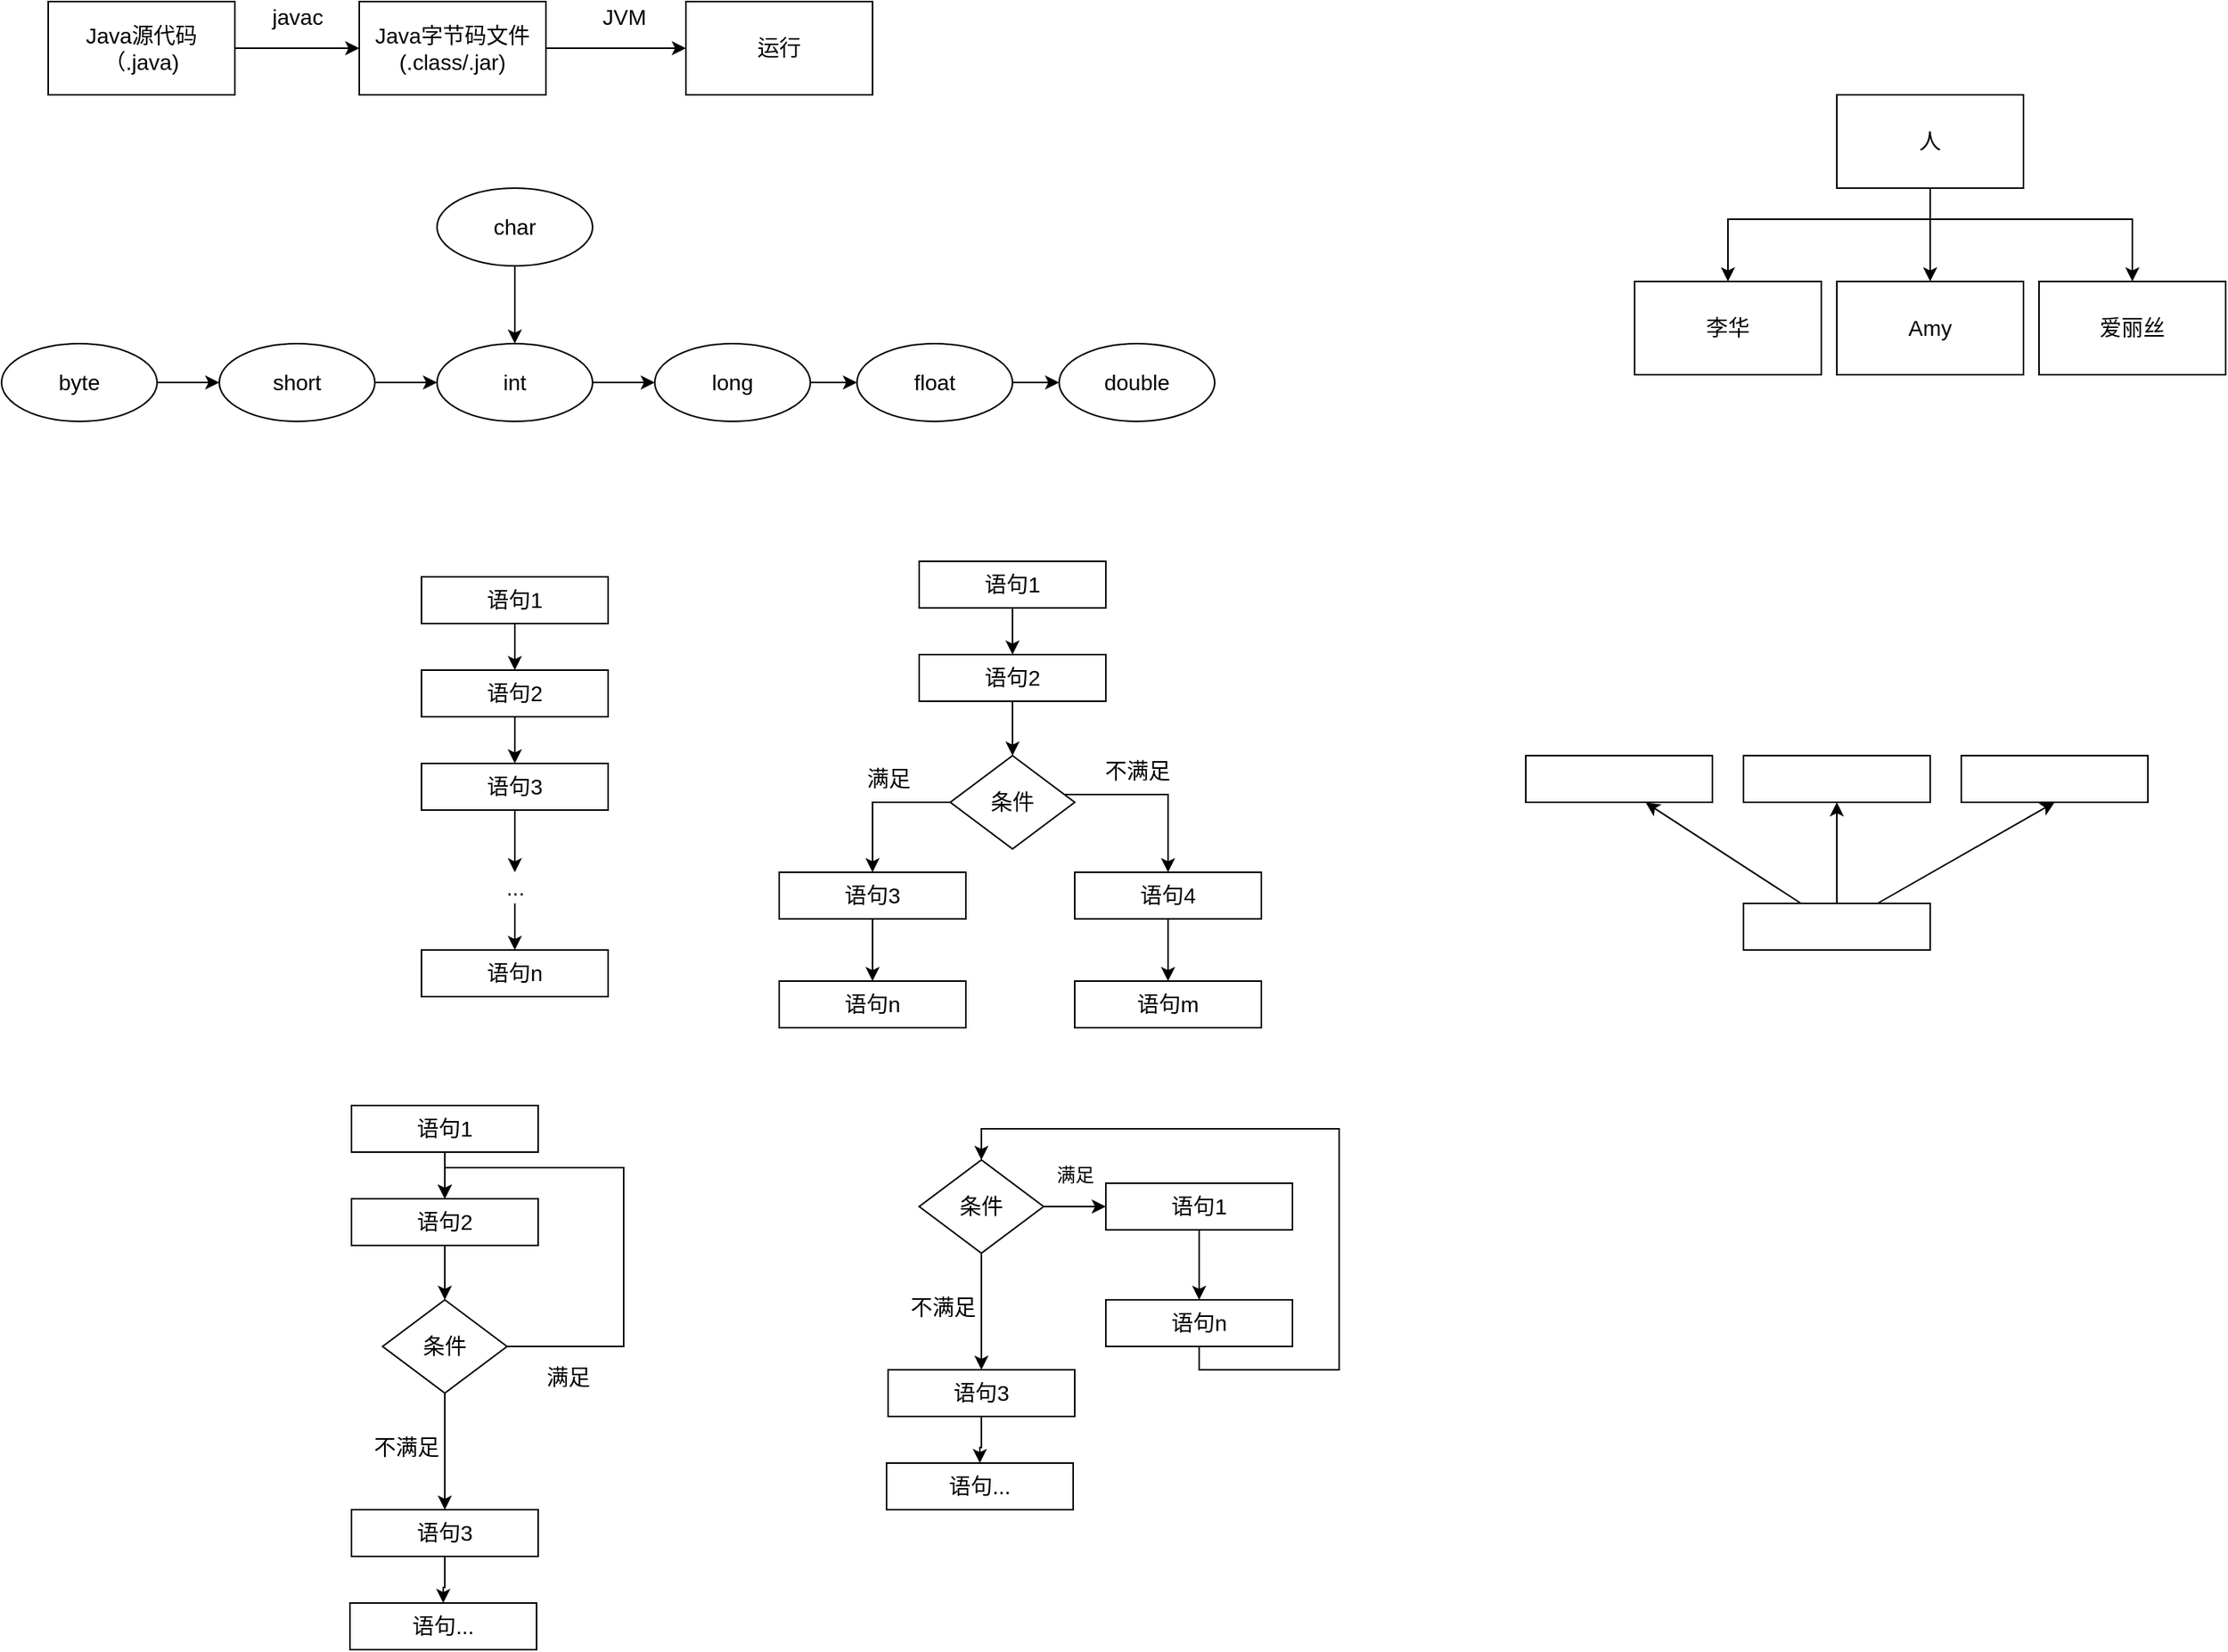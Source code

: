 <mxfile version="19.0.3" type="device" pages="3"><diagram id="9F_ttwmsJ6P1WnTxQySf" name="第 1 页"><mxGraphModel dx="1038" dy="649" grid="1" gridSize="10" guides="1" tooltips="1" connect="1" arrows="1" fold="1" page="1" pageScale="1" pageWidth="827" pageHeight="1169" math="0" shadow="0"><root><mxCell id="0"/><mxCell id="1" parent="0"/><mxCell id="Xyh3yQBnH9-1JsuQpQ-t-4" style="edgeStyle=orthogonalEdgeStyle;rounded=0;orthogonalLoop=1;jettySize=auto;html=1;entryX=0;entryY=0.5;entryDx=0;entryDy=0;fontSize=14;" parent="1" source="Xyh3yQBnH9-1JsuQpQ-t-1" target="Xyh3yQBnH9-1JsuQpQ-t-2" edge="1"><mxGeometry relative="1" as="geometry"/></mxCell><mxCell id="Xyh3yQBnH9-1JsuQpQ-t-1" value="Java源代码&lt;br style=&quot;font-size: 14px;&quot;&gt;（.java)" style="rounded=0;whiteSpace=wrap;html=1;fontSize=14;" parent="1" vertex="1"><mxGeometry x="110" y="100" width="120" height="60" as="geometry"/></mxCell><mxCell id="Xyh3yQBnH9-1JsuQpQ-t-5" style="edgeStyle=orthogonalEdgeStyle;rounded=0;orthogonalLoop=1;jettySize=auto;html=1;entryX=0;entryY=0.5;entryDx=0;entryDy=0;fontSize=14;" parent="1" source="Xyh3yQBnH9-1JsuQpQ-t-2" target="Xyh3yQBnH9-1JsuQpQ-t-3" edge="1"><mxGeometry relative="1" as="geometry"/></mxCell><mxCell id="Xyh3yQBnH9-1JsuQpQ-t-2" value="Java字节码文件&lt;br style=&quot;font-size: 14px;&quot;&gt;(.class/.jar)" style="rounded=0;whiteSpace=wrap;html=1;fontSize=14;" parent="1" vertex="1"><mxGeometry x="310" y="100" width="120" height="60" as="geometry"/></mxCell><mxCell id="Xyh3yQBnH9-1JsuQpQ-t-3" value="运行" style="rounded=0;whiteSpace=wrap;html=1;fontSize=14;" parent="1" vertex="1"><mxGeometry x="520" y="100" width="120" height="60" as="geometry"/></mxCell><mxCell id="Xyh3yQBnH9-1JsuQpQ-t-6" value="javac" style="text;html=1;align=center;verticalAlign=middle;resizable=0;points=[];autosize=1;strokeColor=none;fillColor=none;fontSize=14;" parent="1" vertex="1"><mxGeometry x="245" y="100" width="50" height="20" as="geometry"/></mxCell><mxCell id="Xyh3yQBnH9-1JsuQpQ-t-8" value="JVM" style="text;html=1;align=center;verticalAlign=middle;resizable=0;points=[];autosize=1;strokeColor=none;fillColor=none;fontSize=14;" parent="1" vertex="1"><mxGeometry x="460" y="100" width="40" height="20" as="geometry"/></mxCell><mxCell id="Xyh3yQBnH9-1JsuQpQ-t-16" style="edgeStyle=orthogonalEdgeStyle;rounded=0;orthogonalLoop=1;jettySize=auto;html=1;fontSize=14;" parent="1" source="Xyh3yQBnH9-1JsuQpQ-t-9" target="Xyh3yQBnH9-1JsuQpQ-t-11" edge="1"><mxGeometry relative="1" as="geometry"/></mxCell><mxCell id="Xyh3yQBnH9-1JsuQpQ-t-9" value="short" style="ellipse;whiteSpace=wrap;html=1;fontSize=14;" parent="1" vertex="1"><mxGeometry x="220" y="320" width="100" height="50" as="geometry"/></mxCell><mxCell id="Xyh3yQBnH9-1JsuQpQ-t-15" style="edgeStyle=orthogonalEdgeStyle;rounded=0;orthogonalLoop=1;jettySize=auto;html=1;fontSize=14;" parent="1" source="Xyh3yQBnH9-1JsuQpQ-t-10" target="Xyh3yQBnH9-1JsuQpQ-t-9" edge="1"><mxGeometry relative="1" as="geometry"/></mxCell><mxCell id="Xyh3yQBnH9-1JsuQpQ-t-10" value="byte" style="ellipse;whiteSpace=wrap;html=1;fontSize=14;" parent="1" vertex="1"><mxGeometry x="80" y="320" width="100" height="50" as="geometry"/></mxCell><mxCell id="Xyh3yQBnH9-1JsuQpQ-t-18" style="edgeStyle=orthogonalEdgeStyle;rounded=0;orthogonalLoop=1;jettySize=auto;html=1;fontSize=14;" parent="1" source="Xyh3yQBnH9-1JsuQpQ-t-11" target="Xyh3yQBnH9-1JsuQpQ-t-12" edge="1"><mxGeometry relative="1" as="geometry"/></mxCell><mxCell id="Xyh3yQBnH9-1JsuQpQ-t-11" value="int" style="ellipse;whiteSpace=wrap;html=1;fontSize=14;" parent="1" vertex="1"><mxGeometry x="360" y="320" width="100" height="50" as="geometry"/></mxCell><mxCell id="Xyh3yQBnH9-1JsuQpQ-t-20" value="" style="edgeStyle=orthogonalEdgeStyle;rounded=0;orthogonalLoop=1;jettySize=auto;html=1;fontSize=14;" parent="1" source="Xyh3yQBnH9-1JsuQpQ-t-12" target="Xyh3yQBnH9-1JsuQpQ-t-13" edge="1"><mxGeometry relative="1" as="geometry"/></mxCell><mxCell id="Xyh3yQBnH9-1JsuQpQ-t-12" value="long" style="ellipse;whiteSpace=wrap;html=1;fontSize=14;" parent="1" vertex="1"><mxGeometry x="500" y="320" width="100" height="50" as="geometry"/></mxCell><mxCell id="Xyh3yQBnH9-1JsuQpQ-t-21" value="" style="edgeStyle=orthogonalEdgeStyle;rounded=0;orthogonalLoop=1;jettySize=auto;html=1;fontSize=14;" parent="1" source="Xyh3yQBnH9-1JsuQpQ-t-13" target="Xyh3yQBnH9-1JsuQpQ-t-14" edge="1"><mxGeometry relative="1" as="geometry"/></mxCell><mxCell id="Xyh3yQBnH9-1JsuQpQ-t-13" value="float" style="ellipse;whiteSpace=wrap;html=1;fontSize=14;" parent="1" vertex="1"><mxGeometry x="630" y="320" width="100" height="50" as="geometry"/></mxCell><mxCell id="Xyh3yQBnH9-1JsuQpQ-t-14" value="double" style="ellipse;whiteSpace=wrap;html=1;fontSize=14;" parent="1" vertex="1"><mxGeometry x="760" y="320" width="100" height="50" as="geometry"/></mxCell><mxCell id="Xyh3yQBnH9-1JsuQpQ-t-19" style="edgeStyle=orthogonalEdgeStyle;rounded=0;orthogonalLoop=1;jettySize=auto;html=1;fontSize=14;" parent="1" source="Xyh3yQBnH9-1JsuQpQ-t-17" target="Xyh3yQBnH9-1JsuQpQ-t-11" edge="1"><mxGeometry relative="1" as="geometry"/></mxCell><mxCell id="Xyh3yQBnH9-1JsuQpQ-t-17" value="char" style="ellipse;whiteSpace=wrap;html=1;fontSize=14;" parent="1" vertex="1"><mxGeometry x="360" y="220" width="100" height="50" as="geometry"/></mxCell><mxCell id="ODshvW1zGCjqoZxnxecN-6" style="edgeStyle=orthogonalEdgeStyle;rounded=0;orthogonalLoop=1;jettySize=auto;html=1;fontSize=14;" parent="1" source="ODshvW1zGCjqoZxnxecN-1" target="ODshvW1zGCjqoZxnxecN-2" edge="1"><mxGeometry relative="1" as="geometry"/></mxCell><mxCell id="ODshvW1zGCjqoZxnxecN-1" value="语句1" style="rounded=0;whiteSpace=wrap;html=1;fontSize=14;" parent="1" vertex="1"><mxGeometry x="350" y="470" width="120" height="30" as="geometry"/></mxCell><mxCell id="ODshvW1zGCjqoZxnxecN-7" style="edgeStyle=orthogonalEdgeStyle;rounded=0;orthogonalLoop=1;jettySize=auto;html=1;fontSize=14;" parent="1" source="ODshvW1zGCjqoZxnxecN-2" target="ODshvW1zGCjqoZxnxecN-3" edge="1"><mxGeometry relative="1" as="geometry"/></mxCell><mxCell id="ODshvW1zGCjqoZxnxecN-2" value="语句2" style="rounded=0;whiteSpace=wrap;html=1;fontSize=14;" parent="1" vertex="1"><mxGeometry x="350" y="530" width="120" height="30" as="geometry"/></mxCell><mxCell id="ODshvW1zGCjqoZxnxecN-8" style="edgeStyle=orthogonalEdgeStyle;rounded=0;orthogonalLoop=1;jettySize=auto;html=1;fontSize=14;entryX=0.5;entryY=0;entryDx=0;entryDy=0;entryPerimeter=0;" parent="1" source="ODshvW1zGCjqoZxnxecN-3" target="ODshvW1zGCjqoZxnxecN-9" edge="1"><mxGeometry relative="1" as="geometry"><mxPoint x="410" y="650" as="targetPoint"/></mxGeometry></mxCell><mxCell id="ODshvW1zGCjqoZxnxecN-3" value="语句3" style="rounded=0;whiteSpace=wrap;html=1;fontSize=14;" parent="1" vertex="1"><mxGeometry x="350" y="590" width="120" height="30" as="geometry"/></mxCell><mxCell id="ODshvW1zGCjqoZxnxecN-4" value="语句n" style="rounded=0;whiteSpace=wrap;html=1;fontSize=14;" parent="1" vertex="1"><mxGeometry x="350" y="710" width="120" height="30" as="geometry"/></mxCell><mxCell id="ODshvW1zGCjqoZxnxecN-10" style="edgeStyle=orthogonalEdgeStyle;rounded=0;orthogonalLoop=1;jettySize=auto;html=1;entryX=0.5;entryY=0;entryDx=0;entryDy=0;fontSize=14;" parent="1" source="ODshvW1zGCjqoZxnxecN-9" target="ODshvW1zGCjqoZxnxecN-4" edge="1"><mxGeometry relative="1" as="geometry"/></mxCell><mxCell id="ODshvW1zGCjqoZxnxecN-9" value="..." style="text;html=1;align=center;verticalAlign=middle;resizable=0;points=[];autosize=1;strokeColor=none;fillColor=none;fontSize=14;" parent="1" vertex="1"><mxGeometry x="395" y="660" width="30" height="20" as="geometry"/></mxCell><mxCell id="ODshvW1zGCjqoZxnxecN-11" style="edgeStyle=orthogonalEdgeStyle;rounded=0;orthogonalLoop=1;jettySize=auto;html=1;fontSize=14;" parent="1" source="ODshvW1zGCjqoZxnxecN-12" target="ODshvW1zGCjqoZxnxecN-14" edge="1"><mxGeometry relative="1" as="geometry"/></mxCell><mxCell id="ODshvW1zGCjqoZxnxecN-12" value="语句1" style="rounded=0;whiteSpace=wrap;html=1;fontSize=14;" parent="1" vertex="1"><mxGeometry x="670" y="460" width="120" height="30" as="geometry"/></mxCell><mxCell id="ODshvW1zGCjqoZxnxecN-13" style="edgeStyle=orthogonalEdgeStyle;rounded=0;orthogonalLoop=1;jettySize=auto;html=1;fontSize=14;entryX=0.5;entryY=0;entryDx=0;entryDy=0;" parent="1" source="ODshvW1zGCjqoZxnxecN-14" target="ODshvW1zGCjqoZxnxecN-20" edge="1"><mxGeometry relative="1" as="geometry"><mxPoint x="730" y="580" as="targetPoint"/></mxGeometry></mxCell><mxCell id="ODshvW1zGCjqoZxnxecN-14" value="语句2" style="rounded=0;whiteSpace=wrap;html=1;fontSize=14;" parent="1" vertex="1"><mxGeometry x="670" y="520" width="120" height="30" as="geometry"/></mxCell><mxCell id="ODshvW1zGCjqoZxnxecN-26" style="edgeStyle=orthogonalEdgeStyle;rounded=0;orthogonalLoop=1;jettySize=auto;html=1;entryX=0.5;entryY=0;entryDx=0;entryDy=0;fontSize=14;" parent="1" source="ODshvW1zGCjqoZxnxecN-20" target="ODshvW1zGCjqoZxnxecN-22" edge="1"><mxGeometry relative="1" as="geometry"><Array as="points"><mxPoint x="640" y="615"/></Array></mxGeometry></mxCell><mxCell id="ODshvW1zGCjqoZxnxecN-28" style="edgeStyle=orthogonalEdgeStyle;rounded=0;orthogonalLoop=1;jettySize=auto;html=1;fontSize=14;" parent="1" source="ODshvW1zGCjqoZxnxecN-20" target="ODshvW1zGCjqoZxnxecN-24" edge="1"><mxGeometry relative="1" as="geometry"><Array as="points"><mxPoint x="830" y="610"/></Array></mxGeometry></mxCell><mxCell id="ODshvW1zGCjqoZxnxecN-20" value="条件" style="rhombus;whiteSpace=wrap;html=1;fontSize=14;" parent="1" vertex="1"><mxGeometry x="690" y="585" width="80" height="60" as="geometry"/></mxCell><mxCell id="ODshvW1zGCjqoZxnxecN-27" style="edgeStyle=orthogonalEdgeStyle;rounded=0;orthogonalLoop=1;jettySize=auto;html=1;fontSize=14;" parent="1" source="ODshvW1zGCjqoZxnxecN-22" target="ODshvW1zGCjqoZxnxecN-23" edge="1"><mxGeometry relative="1" as="geometry"/></mxCell><mxCell id="ODshvW1zGCjqoZxnxecN-22" value="语句3" style="rounded=0;whiteSpace=wrap;html=1;fontSize=14;" parent="1" vertex="1"><mxGeometry x="580" y="660" width="120" height="30" as="geometry"/></mxCell><mxCell id="ODshvW1zGCjqoZxnxecN-23" value="语句n" style="rounded=0;whiteSpace=wrap;html=1;fontSize=14;" parent="1" vertex="1"><mxGeometry x="580" y="730" width="120" height="30" as="geometry"/></mxCell><mxCell id="ODshvW1zGCjqoZxnxecN-29" style="edgeStyle=orthogonalEdgeStyle;rounded=0;orthogonalLoop=1;jettySize=auto;html=1;fontSize=14;" parent="1" source="ODshvW1zGCjqoZxnxecN-24" target="ODshvW1zGCjqoZxnxecN-25" edge="1"><mxGeometry relative="1" as="geometry"/></mxCell><mxCell id="ODshvW1zGCjqoZxnxecN-24" value="语句4" style="rounded=0;whiteSpace=wrap;html=1;fontSize=14;" parent="1" vertex="1"><mxGeometry x="770" y="660" width="120" height="30" as="geometry"/></mxCell><mxCell id="ODshvW1zGCjqoZxnxecN-25" value="语句m" style="rounded=0;whiteSpace=wrap;html=1;fontSize=14;" parent="1" vertex="1"><mxGeometry x="770" y="730" width="120" height="30" as="geometry"/></mxCell><mxCell id="ODshvW1zGCjqoZxnxecN-30" value="满足" style="text;html=1;align=center;verticalAlign=middle;resizable=0;points=[];autosize=1;strokeColor=none;fillColor=none;fontSize=14;" parent="1" vertex="1"><mxGeometry x="630" y="590" width="40" height="20" as="geometry"/></mxCell><mxCell id="ODshvW1zGCjqoZxnxecN-31" value="不满足" style="text;html=1;align=center;verticalAlign=middle;resizable=0;points=[];autosize=1;strokeColor=none;fillColor=none;fontSize=14;" parent="1" vertex="1"><mxGeometry x="780" y="585" width="60" height="20" as="geometry"/></mxCell><mxCell id="1ywPjZ2Jh2jJ2g9bfZKw-1" style="edgeStyle=orthogonalEdgeStyle;rounded=0;orthogonalLoop=1;jettySize=auto;html=1;fontSize=14;" parent="1" source="1ywPjZ2Jh2jJ2g9bfZKw-2" target="1ywPjZ2Jh2jJ2g9bfZKw-4" edge="1"><mxGeometry relative="1" as="geometry"/></mxCell><mxCell id="1ywPjZ2Jh2jJ2g9bfZKw-2" value="语句1" style="rounded=0;whiteSpace=wrap;html=1;fontSize=14;" parent="1" vertex="1"><mxGeometry x="305" y="810" width="120" height="30" as="geometry"/></mxCell><mxCell id="1ywPjZ2Jh2jJ2g9bfZKw-3" style="edgeStyle=orthogonalEdgeStyle;rounded=0;orthogonalLoop=1;jettySize=auto;html=1;fontSize=14;entryX=0.5;entryY=0;entryDx=0;entryDy=0;" parent="1" source="1ywPjZ2Jh2jJ2g9bfZKw-4" target="1ywPjZ2Jh2jJ2g9bfZKw-5" edge="1"><mxGeometry relative="1" as="geometry"><mxPoint x="365" y="930" as="targetPoint"/></mxGeometry></mxCell><mxCell id="1ywPjZ2Jh2jJ2g9bfZKw-4" value="语句2" style="rounded=0;whiteSpace=wrap;html=1;fontSize=14;" parent="1" vertex="1"><mxGeometry x="305" y="870" width="120" height="30" as="geometry"/></mxCell><mxCell id="1ywPjZ2Jh2jJ2g9bfZKw-8" style="edgeStyle=orthogonalEdgeStyle;rounded=0;orthogonalLoop=1;jettySize=auto;html=1;entryX=0.5;entryY=0;entryDx=0;entryDy=0;" parent="1" source="1ywPjZ2Jh2jJ2g9bfZKw-5" target="1ywPjZ2Jh2jJ2g9bfZKw-4" edge="1"><mxGeometry relative="1" as="geometry"><Array as="points"><mxPoint x="480" y="965"/><mxPoint x="480" y="850"/><mxPoint x="365" y="850"/></Array></mxGeometry></mxCell><mxCell id="1ywPjZ2Jh2jJ2g9bfZKw-9" style="edgeStyle=orthogonalEdgeStyle;rounded=0;orthogonalLoop=1;jettySize=auto;html=1;" parent="1" source="1ywPjZ2Jh2jJ2g9bfZKw-5" edge="1"><mxGeometry relative="1" as="geometry"><mxPoint x="365" y="1070" as="targetPoint"/></mxGeometry></mxCell><mxCell id="1ywPjZ2Jh2jJ2g9bfZKw-5" value="条件" style="rhombus;whiteSpace=wrap;html=1;fontSize=14;" parent="1" vertex="1"><mxGeometry x="325" y="935" width="80" height="60" as="geometry"/></mxCell><mxCell id="1ywPjZ2Jh2jJ2g9bfZKw-6" value="不满足" style="text;html=1;align=center;verticalAlign=middle;resizable=0;points=[];autosize=1;strokeColor=none;fillColor=none;fontSize=14;" parent="1" vertex="1"><mxGeometry x="310" y="1020" width="60" height="20" as="geometry"/></mxCell><mxCell id="1ywPjZ2Jh2jJ2g9bfZKw-7" value="满足" style="text;html=1;align=center;verticalAlign=middle;resizable=0;points=[];autosize=1;strokeColor=none;fillColor=none;fontSize=14;" parent="1" vertex="1"><mxGeometry x="424" y="975" width="40" height="20" as="geometry"/></mxCell><mxCell id="1ywPjZ2Jh2jJ2g9bfZKw-12" style="edgeStyle=orthogonalEdgeStyle;rounded=0;orthogonalLoop=1;jettySize=auto;html=1;" parent="1" source="1ywPjZ2Jh2jJ2g9bfZKw-10" target="1ywPjZ2Jh2jJ2g9bfZKw-11" edge="1"><mxGeometry relative="1" as="geometry"/></mxCell><mxCell id="1ywPjZ2Jh2jJ2g9bfZKw-10" value="语句3" style="rounded=0;whiteSpace=wrap;html=1;fontSize=14;" parent="1" vertex="1"><mxGeometry x="305" y="1070" width="120" height="30" as="geometry"/></mxCell><mxCell id="1ywPjZ2Jh2jJ2g9bfZKw-11" value="语句..." style="rounded=0;whiteSpace=wrap;html=1;fontSize=14;" parent="1" vertex="1"><mxGeometry x="304" y="1130" width="120" height="30" as="geometry"/></mxCell><mxCell id="1ywPjZ2Jh2jJ2g9bfZKw-20" style="edgeStyle=orthogonalEdgeStyle;rounded=0;orthogonalLoop=1;jettySize=auto;html=1;" parent="1" source="1ywPjZ2Jh2jJ2g9bfZKw-21" edge="1"><mxGeometry relative="1" as="geometry"><mxPoint x="710" y="980" as="targetPoint"/></mxGeometry></mxCell><mxCell id="1ywPjZ2Jh2jJ2g9bfZKw-28" style="edgeStyle=orthogonalEdgeStyle;rounded=0;orthogonalLoop=1;jettySize=auto;html=1;" parent="1" source="1ywPjZ2Jh2jJ2g9bfZKw-21" target="1ywPjZ2Jh2jJ2g9bfZKw-26" edge="1"><mxGeometry relative="1" as="geometry"/></mxCell><mxCell id="1ywPjZ2Jh2jJ2g9bfZKw-21" value="条件" style="rhombus;whiteSpace=wrap;html=1;fontSize=14;" parent="1" vertex="1"><mxGeometry x="670" y="845" width="80" height="60" as="geometry"/></mxCell><mxCell id="1ywPjZ2Jh2jJ2g9bfZKw-22" value="不满足" style="text;html=1;align=center;verticalAlign=middle;resizable=0;points=[];autosize=1;strokeColor=none;fillColor=none;fontSize=14;" parent="1" vertex="1"><mxGeometry x="655" y="930" width="60" height="20" as="geometry"/></mxCell><mxCell id="1ywPjZ2Jh2jJ2g9bfZKw-23" style="edgeStyle=orthogonalEdgeStyle;rounded=0;orthogonalLoop=1;jettySize=auto;html=1;" parent="1" source="1ywPjZ2Jh2jJ2g9bfZKw-24" target="1ywPjZ2Jh2jJ2g9bfZKw-25" edge="1"><mxGeometry relative="1" as="geometry"/></mxCell><mxCell id="1ywPjZ2Jh2jJ2g9bfZKw-24" value="语句3" style="rounded=0;whiteSpace=wrap;html=1;fontSize=14;" parent="1" vertex="1"><mxGeometry x="650" y="980" width="120" height="30" as="geometry"/></mxCell><mxCell id="1ywPjZ2Jh2jJ2g9bfZKw-25" value="语句..." style="rounded=0;whiteSpace=wrap;html=1;fontSize=14;" parent="1" vertex="1"><mxGeometry x="649" y="1040" width="120" height="30" as="geometry"/></mxCell><mxCell id="1ywPjZ2Jh2jJ2g9bfZKw-29" style="edgeStyle=orthogonalEdgeStyle;rounded=0;orthogonalLoop=1;jettySize=auto;html=1;" parent="1" source="1ywPjZ2Jh2jJ2g9bfZKw-26" target="1ywPjZ2Jh2jJ2g9bfZKw-27" edge="1"><mxGeometry relative="1" as="geometry"/></mxCell><mxCell id="1ywPjZ2Jh2jJ2g9bfZKw-26" value="语句1" style="rounded=0;whiteSpace=wrap;html=1;fontSize=14;" parent="1" vertex="1"><mxGeometry x="790" y="860" width="120" height="30" as="geometry"/></mxCell><mxCell id="1ywPjZ2Jh2jJ2g9bfZKw-30" style="edgeStyle=orthogonalEdgeStyle;rounded=0;orthogonalLoop=1;jettySize=auto;html=1;entryX=0.5;entryY=0;entryDx=0;entryDy=0;" parent="1" source="1ywPjZ2Jh2jJ2g9bfZKw-27" target="1ywPjZ2Jh2jJ2g9bfZKw-21" edge="1"><mxGeometry relative="1" as="geometry"><Array as="points"><mxPoint x="850" y="980"/><mxPoint x="940" y="980"/><mxPoint x="940" y="825"/><mxPoint x="710" y="825"/></Array></mxGeometry></mxCell><mxCell id="1ywPjZ2Jh2jJ2g9bfZKw-27" value="语句n" style="rounded=0;whiteSpace=wrap;html=1;fontSize=14;" parent="1" vertex="1"><mxGeometry x="790" y="935" width="120" height="30" as="geometry"/></mxCell><mxCell id="1ywPjZ2Jh2jJ2g9bfZKw-31" value="满足" style="text;html=1;align=center;verticalAlign=middle;resizable=0;points=[];autosize=1;strokeColor=none;fillColor=none;" parent="1" vertex="1"><mxGeometry x="750" y="845" width="40" height="20" as="geometry"/></mxCell><mxCell id="CBnRx7suZ7r6QDH9fKtn-3" value="" style="edgeStyle=orthogonalEdgeStyle;rounded=0;orthogonalLoop=1;jettySize=auto;html=1;fontSize=14;" parent="1" source="CBnRx7suZ7r6QDH9fKtn-1" target="CBnRx7suZ7r6QDH9fKtn-2" edge="1"><mxGeometry relative="1" as="geometry"><Array as="points"><mxPoint x="1320" y="240"/><mxPoint x="1190" y="240"/></Array></mxGeometry></mxCell><mxCell id="CBnRx7suZ7r6QDH9fKtn-6" style="edgeStyle=orthogonalEdgeStyle;rounded=0;orthogonalLoop=1;jettySize=auto;html=1;fontSize=14;" parent="1" source="CBnRx7suZ7r6QDH9fKtn-1" target="CBnRx7suZ7r6QDH9fKtn-4" edge="1"><mxGeometry relative="1" as="geometry"/></mxCell><mxCell id="CBnRx7suZ7r6QDH9fKtn-7" style="edgeStyle=orthogonalEdgeStyle;rounded=0;orthogonalLoop=1;jettySize=auto;html=1;fontSize=14;" parent="1" source="CBnRx7suZ7r6QDH9fKtn-1" target="CBnRx7suZ7r6QDH9fKtn-5" edge="1"><mxGeometry relative="1" as="geometry"><Array as="points"><mxPoint x="1320" y="240"/><mxPoint x="1450" y="240"/></Array></mxGeometry></mxCell><mxCell id="CBnRx7suZ7r6QDH9fKtn-1" value="人" style="rounded=0;whiteSpace=wrap;html=1;fontSize=14;" parent="1" vertex="1"><mxGeometry x="1260" y="160" width="120" height="60" as="geometry"/></mxCell><mxCell id="CBnRx7suZ7r6QDH9fKtn-2" value="李华" style="rounded=0;whiteSpace=wrap;html=1;fontSize=14;" parent="1" vertex="1"><mxGeometry x="1130" y="280" width="120" height="60" as="geometry"/></mxCell><mxCell id="CBnRx7suZ7r6QDH9fKtn-4" value="Amy" style="rounded=0;whiteSpace=wrap;html=1;fontSize=14;" parent="1" vertex="1"><mxGeometry x="1260" y="280" width="120" height="60" as="geometry"/></mxCell><mxCell id="CBnRx7suZ7r6QDH9fKtn-5" value="爱丽丝" style="rounded=0;whiteSpace=wrap;html=1;fontSize=14;" parent="1" vertex="1"><mxGeometry x="1390" y="280" width="120" height="60" as="geometry"/></mxCell><mxCell id="SF8gG7atI7czaOs5792I-1" value="" style="rounded=0;whiteSpace=wrap;html=1;" parent="1" vertex="1"><mxGeometry x="1060" y="585" width="120" height="30" as="geometry"/></mxCell><mxCell id="SF8gG7atI7czaOs5792I-2" value="" style="rounded=0;whiteSpace=wrap;html=1;" parent="1" vertex="1"><mxGeometry x="1200" y="585" width="120" height="30" as="geometry"/></mxCell><mxCell id="SF8gG7atI7czaOs5792I-7" value="" style="rounded=0;orthogonalLoop=1;jettySize=auto;html=1;" parent="1" source="SF8gG7atI7czaOs5792I-4" target="SF8gG7atI7czaOs5792I-2" edge="1"><mxGeometry relative="1" as="geometry"/></mxCell><mxCell id="SF8gG7atI7czaOs5792I-12" style="edgeStyle=none;rounded=0;orthogonalLoop=1;jettySize=auto;html=1;entryX=0.643;entryY=1.007;entryDx=0;entryDy=0;entryPerimeter=0;" parent="1" source="SF8gG7atI7czaOs5792I-4" target="SF8gG7atI7czaOs5792I-1" edge="1"><mxGeometry relative="1" as="geometry"/></mxCell><mxCell id="SF8gG7atI7czaOs5792I-13" style="edgeStyle=none;rounded=0;orthogonalLoop=1;jettySize=auto;html=1;entryX=0.5;entryY=1;entryDx=0;entryDy=0;" parent="1" source="SF8gG7atI7czaOs5792I-4" target="SF8gG7atI7czaOs5792I-10" edge="1"><mxGeometry relative="1" as="geometry"/></mxCell><mxCell id="SF8gG7atI7czaOs5792I-4" value="" style="rounded=0;whiteSpace=wrap;html=1;" parent="1" vertex="1"><mxGeometry x="1200" y="680" width="120" height="30" as="geometry"/></mxCell><mxCell id="SF8gG7atI7czaOs5792I-10" value="" style="rounded=0;whiteSpace=wrap;html=1;" parent="1" vertex="1"><mxGeometry x="1340" y="585" width="120" height="30" as="geometry"/></mxCell></root></mxGraphModel></diagram><diagram id="Q7CFWIs2eepBC2MEbsvD" name="第 2 页"><mxGraphModel dx="1038" dy="649" grid="1" gridSize="10" guides="1" tooltips="1" connect="1" arrows="1" fold="1" page="1" pageScale="1" pageWidth="827" pageHeight="1169" math="0" shadow="0"><root><mxCell id="0"/><mxCell id="1" parent="0"/><mxCell id="HeLNW0xrN6WK60OQOybr-63" value="" style="group" parent="1" vertex="1" connectable="0"><mxGeometry x="317.5" y="470" width="160" height="370" as="geometry"/></mxCell><mxCell id="HeLNW0xrN6WK60OQOybr-35" value="" style="rounded=0;whiteSpace=wrap;html=1;fontSize=14;" parent="HeLNW0xrN6WK60OQOybr-63" vertex="1"><mxGeometry y="30" width="160" height="340" as="geometry"/></mxCell><mxCell id="HeLNW0xrN6WK60OQOybr-36" value="aList" style="text;html=1;align=center;verticalAlign=middle;resizable=0;points=[];autosize=1;strokeColor=none;fillColor=none;fontSize=14;" parent="HeLNW0xrN6WK60OQOybr-63" vertex="1"><mxGeometry x="35" width="50" height="20" as="geometry"/></mxCell><mxCell id="HeLNW0xrN6WK60OQOybr-2" value="" style="rounded=0;whiteSpace=wrap;html=1;fontSize=14;" parent="1" vertex="1"><mxGeometry x="300" y="100" width="120" height="340" as="geometry"/></mxCell><mxCell id="HeLNW0xrN6WK60OQOybr-4" value="aList" style="text;html=1;align=center;verticalAlign=middle;resizable=0;points=[];autosize=1;strokeColor=none;fillColor=none;fontSize=14;" parent="1" vertex="1"><mxGeometry x="305" y="70" width="50" height="20" as="geometry"/></mxCell><mxCell id="HeLNW0xrN6WK60OQOybr-6" value="A（地址：1）" style="swimlane;fontStyle=1;align=center;verticalAlign=top;childLayout=stackLayout;horizontal=1;startSize=26;horizontalStack=0;resizeParent=1;resizeParentMax=0;resizeLast=0;collapsible=1;marginBottom=0;fontSize=14;" parent="1" vertex="1"><mxGeometry x="80" y="227" width="160" height="86" as="geometry"/></mxCell><mxCell id="HeLNW0xrN6WK60OQOybr-7" value="+ name: String(张三)" style="text;strokeColor=none;fillColor=none;align=left;verticalAlign=top;spacingLeft=4;spacingRight=4;overflow=hidden;rotatable=0;points=[[0,0.5],[1,0.5]];portConstraint=eastwest;fontSize=14;" parent="HeLNW0xrN6WK60OQOybr-6" vertex="1"><mxGeometry y="26" width="160" height="26" as="geometry"/></mxCell><mxCell id="HeLNW0xrN6WK60OQOybr-8" value="" style="line;strokeWidth=1;fillColor=none;align=left;verticalAlign=middle;spacingTop=-1;spacingLeft=3;spacingRight=3;rotatable=0;labelPosition=right;points=[];portConstraint=eastwest;fontSize=14;" parent="HeLNW0xrN6WK60OQOybr-6" vertex="1"><mxGeometry y="52" width="160" height="8" as="geometry"/></mxCell><mxCell id="HeLNW0xrN6WK60OQOybr-9" value="Getter/Setter......" style="text;strokeColor=none;fillColor=none;align=left;verticalAlign=top;spacingLeft=4;spacingRight=4;overflow=hidden;rotatable=0;points=[[0,0.5],[1,0.5]];portConstraint=eastwest;fontSize=14;" parent="HeLNW0xrN6WK60OQOybr-6" vertex="1"><mxGeometry y="60" width="160" height="26" as="geometry"/></mxCell><mxCell id="HeLNW0xrN6WK60OQOybr-12" style="edgeStyle=orthogonalEdgeStyle;rounded=0;orthogonalLoop=1;jettySize=auto;html=1;entryX=0.295;entryY=-0.037;entryDx=0;entryDy=0;entryPerimeter=0;fontSize=14;" parent="1" source="HeLNW0xrN6WK60OQOybr-10" target="HeLNW0xrN6WK60OQOybr-6" edge="1"><mxGeometry relative="1" as="geometry"/></mxCell><mxCell id="HeLNW0xrN6WK60OQOybr-10" value="ele" style="text;html=1;align=center;verticalAlign=middle;resizable=0;points=[];autosize=1;strokeColor=none;fillColor=none;fontSize=14;" parent="1" vertex="1"><mxGeometry x="65" y="150" width="30" height="20" as="geometry"/></mxCell><mxCell id="HeLNW0xrN6WK60OQOybr-14" value="" style="shape=flexArrow;endArrow=classic;html=1;rounded=0;exitX=1;exitY=0.5;exitDx=0;exitDy=0;fontSize=14;" parent="1" source="HeLNW0xrN6WK60OQOybr-2" edge="1"><mxGeometry width="50" height="50" relative="1" as="geometry"><mxPoint x="500" y="260" as="sourcePoint"/><mxPoint x="510" y="270" as="targetPoint"/></mxGeometry></mxCell><mxCell id="HeLNW0xrN6WK60OQOybr-15" value="" style="rounded=0;whiteSpace=wrap;html=1;fontSize=14;" parent="1" vertex="1"><mxGeometry x="510" y="100" width="160" height="340" as="geometry"/></mxCell><mxCell id="HeLNW0xrN6WK60OQOybr-16" value="aList" style="text;html=1;align=center;verticalAlign=middle;resizable=0;points=[];autosize=1;strokeColor=none;fillColor=none;fontSize=14;" parent="1" vertex="1"><mxGeometry x="545" y="70" width="50" height="20" as="geometry"/></mxCell><mxCell id="HeLNW0xrN6WK60OQOybr-17" value="A（地址：1）" style="swimlane;fontStyle=1;align=center;verticalAlign=top;childLayout=stackLayout;horizontal=1;startSize=26;horizontalStack=0;resizeParent=1;resizeParentMax=0;resizeLast=0;collapsible=1;marginBottom=0;fontSize=14;" parent="1" vertex="1"><mxGeometry x="510" y="100" width="160" height="86" as="geometry"/></mxCell><mxCell id="HeLNW0xrN6WK60OQOybr-18" value="+ name: String(张三)" style="text;strokeColor=none;fillColor=none;align=left;verticalAlign=top;spacingLeft=4;spacingRight=4;overflow=hidden;rotatable=0;points=[[0,0.5],[1,0.5]];portConstraint=eastwest;fontSize=14;" parent="HeLNW0xrN6WK60OQOybr-17" vertex="1"><mxGeometry y="26" width="160" height="26" as="geometry"/></mxCell><mxCell id="HeLNW0xrN6WK60OQOybr-19" value="" style="line;strokeWidth=1;fillColor=none;align=left;verticalAlign=middle;spacingTop=-1;spacingLeft=3;spacingRight=3;rotatable=0;labelPosition=right;points=[];portConstraint=eastwest;fontSize=14;" parent="HeLNW0xrN6WK60OQOybr-17" vertex="1"><mxGeometry y="52" width="160" height="8" as="geometry"/></mxCell><mxCell id="HeLNW0xrN6WK60OQOybr-20" value="Getter/Setter......" style="text;strokeColor=none;fillColor=none;align=left;verticalAlign=top;spacingLeft=4;spacingRight=4;overflow=hidden;rotatable=0;points=[[0,0.5],[1,0.5]];portConstraint=eastwest;fontSize=14;" parent="HeLNW0xrN6WK60OQOybr-17" vertex="1"><mxGeometry y="60" width="160" height="26" as="geometry"/></mxCell><mxCell id="HeLNW0xrN6WK60OQOybr-21" value="ele" style="text;html=1;align=center;verticalAlign=middle;resizable=0;points=[];autosize=1;strokeColor=none;fillColor=none;fontSize=14;" parent="1" vertex="1"><mxGeometry x="435" y="110" width="30" height="20" as="geometry"/></mxCell><mxCell id="HeLNW0xrN6WK60OQOybr-22" style="edgeStyle=orthogonalEdgeStyle;rounded=0;orthogonalLoop=1;jettySize=auto;html=1;entryX=0.01;entryY=0.102;entryDx=0;entryDy=0;entryPerimeter=0;exitX=1.28;exitY=0.58;exitDx=0;exitDy=0;exitPerimeter=0;fontSize=14;" parent="1" source="HeLNW0xrN6WK60OQOybr-21" target="HeLNW0xrN6WK60OQOybr-17" edge="1"><mxGeometry relative="1" as="geometry"><mxPoint x="440" y="170" as="sourcePoint"/><mxPoint x="487.2" y="223.818" as="targetPoint"/></mxGeometry></mxCell><mxCell id="HeLNW0xrN6WK60OQOybr-23" value="A ele=new A();&lt;br&gt;ele.setName(&quot;张三&quot;);" style="text;html=1;align=center;verticalAlign=middle;resizable=0;points=[];autosize=1;strokeColor=none;fillColor=none;fontSize=14;" parent="1" vertex="1"><mxGeometry x="90" y="160" width="150" height="40" as="geometry"/></mxCell><mxCell id="HeLNW0xrN6WK60OQOybr-25" value="aList[0]=ele" style="text;html=1;align=center;verticalAlign=middle;resizable=0;points=[];autosize=1;strokeColor=none;fillColor=none;fontSize=14;" parent="1" vertex="1"><mxGeometry x="415" y="240" width="90" height="20" as="geometry"/></mxCell><mxCell id="HeLNW0xrN6WK60OQOybr-45" style="edgeStyle=orthogonalEdgeStyle;rounded=0;orthogonalLoop=1;jettySize=auto;html=1;entryX=0;entryY=0.5;entryDx=0;entryDy=0;fontSize=14;" parent="1" source="HeLNW0xrN6WK60OQOybr-28" target="HeLNW0xrN6WK60OQOybr-35" edge="1"><mxGeometry relative="1" as="geometry"/></mxCell><mxCell id="HeLNW0xrN6WK60OQOybr-28" value="A（地址：1）" style="swimlane;fontStyle=1;align=center;verticalAlign=top;childLayout=stackLayout;horizontal=1;startSize=26;horizontalStack=0;resizeParent=1;resizeParentMax=0;resizeLast=0;collapsible=1;marginBottom=0;fontSize=14;" parent="1" vertex="1"><mxGeometry x="72.5" y="627" width="160" height="86" as="geometry"/></mxCell><mxCell id="HeLNW0xrN6WK60OQOybr-29" value="+ name: String(李四)" style="text;strokeColor=none;fillColor=none;align=left;verticalAlign=top;spacingLeft=4;spacingRight=4;overflow=hidden;rotatable=0;points=[[0,0.5],[1,0.5]];portConstraint=eastwest;fontSize=14;" parent="HeLNW0xrN6WK60OQOybr-28" vertex="1"><mxGeometry y="26" width="160" height="26" as="geometry"/></mxCell><mxCell id="HeLNW0xrN6WK60OQOybr-30" value="" style="line;strokeWidth=1;fillColor=none;align=left;verticalAlign=middle;spacingTop=-1;spacingLeft=3;spacingRight=3;rotatable=0;labelPosition=right;points=[];portConstraint=eastwest;fontSize=14;" parent="HeLNW0xrN6WK60OQOybr-28" vertex="1"><mxGeometry y="52" width="160" height="8" as="geometry"/></mxCell><mxCell id="HeLNW0xrN6WK60OQOybr-31" value="Getter/Setter......" style="text;strokeColor=none;fillColor=none;align=left;verticalAlign=top;spacingLeft=4;spacingRight=4;overflow=hidden;rotatable=0;points=[[0,0.5],[1,0.5]];portConstraint=eastwest;fontSize=14;" parent="HeLNW0xrN6WK60OQOybr-28" vertex="1"><mxGeometry y="60" width="160" height="26" as="geometry"/></mxCell><mxCell id="HeLNW0xrN6WK60OQOybr-32" style="edgeStyle=orthogonalEdgeStyle;rounded=0;orthogonalLoop=1;jettySize=auto;html=1;entryX=0.295;entryY=-0.037;entryDx=0;entryDy=0;entryPerimeter=0;fontSize=14;" parent="1" source="HeLNW0xrN6WK60OQOybr-33" target="HeLNW0xrN6WK60OQOybr-28" edge="1"><mxGeometry relative="1" as="geometry"/></mxCell><mxCell id="HeLNW0xrN6WK60OQOybr-33" value="ele" style="text;html=1;align=center;verticalAlign=middle;resizable=0;points=[];autosize=1;strokeColor=none;fillColor=none;fontSize=14;" parent="1" vertex="1"><mxGeometry x="57.5" y="550" width="30" height="20" as="geometry"/></mxCell><mxCell id="HeLNW0xrN6WK60OQOybr-37" value="A（地址：1）" style="swimlane;fontStyle=1;align=center;verticalAlign=top;childLayout=stackLayout;horizontal=1;startSize=26;horizontalStack=0;resizeParent=1;resizeParentMax=0;resizeLast=0;collapsible=1;marginBottom=0;fontSize=14;" parent="1" vertex="1"><mxGeometry x="317.5" y="500" width="160" height="86" as="geometry"/></mxCell><mxCell id="HeLNW0xrN6WK60OQOybr-38" value="+ name: String(李四)" style="text;strokeColor=none;fillColor=none;align=left;verticalAlign=top;spacingLeft=4;spacingRight=4;overflow=hidden;rotatable=0;points=[[0,0.5],[1,0.5]];portConstraint=eastwest;fontSize=14;" parent="HeLNW0xrN6WK60OQOybr-37" vertex="1"><mxGeometry y="26" width="160" height="26" as="geometry"/></mxCell><mxCell id="HeLNW0xrN6WK60OQOybr-39" value="" style="line;strokeWidth=1;fillColor=none;align=left;verticalAlign=middle;spacingTop=-1;spacingLeft=3;spacingRight=3;rotatable=0;labelPosition=right;points=[];portConstraint=eastwest;fontSize=14;" parent="HeLNW0xrN6WK60OQOybr-37" vertex="1"><mxGeometry y="52" width="160" height="8" as="geometry"/></mxCell><mxCell id="HeLNW0xrN6WK60OQOybr-40" value="Getter/Setter......" style="text;strokeColor=none;fillColor=none;align=left;verticalAlign=top;spacingLeft=4;spacingRight=4;overflow=hidden;rotatable=0;points=[[0,0.5],[1,0.5]];portConstraint=eastwest;fontSize=14;" parent="HeLNW0xrN6WK60OQOybr-37" vertex="1"><mxGeometry y="60" width="160" height="26" as="geometry"/></mxCell><mxCell id="HeLNW0xrN6WK60OQOybr-55" style="edgeStyle=orthogonalEdgeStyle;rounded=0;orthogonalLoop=1;jettySize=auto;html=1;entryX=0.003;entryY=0.135;entryDx=0;entryDy=0;entryPerimeter=0;fontSize=14;" parent="1" source="HeLNW0xrN6WK60OQOybr-41" target="HeLNW0xrN6WK60OQOybr-51" edge="1"><mxGeometry relative="1" as="geometry"/></mxCell><mxCell id="HeLNW0xrN6WK60OQOybr-41" value="ele" style="text;html=1;align=center;verticalAlign=middle;resizable=0;points=[];autosize=1;strokeColor=none;fillColor=none;fontSize=14;" parent="1" vertex="1"><mxGeometry x="242.5" y="510" width="30" height="20" as="geometry"/></mxCell><mxCell id="HeLNW0xrN6WK60OQOybr-42" style="edgeStyle=orthogonalEdgeStyle;rounded=0;orthogonalLoop=1;jettySize=auto;html=1;entryX=0.01;entryY=0.102;entryDx=0;entryDy=0;entryPerimeter=0;exitX=1.28;exitY=0.58;exitDx=0;exitDy=0;exitPerimeter=0;fontSize=14;" parent="1" source="HeLNW0xrN6WK60OQOybr-41" target="HeLNW0xrN6WK60OQOybr-37" edge="1"><mxGeometry relative="1" as="geometry"><mxPoint x="247.5" y="570" as="sourcePoint"/><mxPoint x="294.7" y="623.818" as="targetPoint"/></mxGeometry></mxCell><mxCell id="HeLNW0xrN6WK60OQOybr-43" value="ele.setName(&quot;李四&quot;);" style="text;html=1;align=center;verticalAlign=middle;resizable=0;points=[];autosize=1;strokeColor=none;fillColor=none;fontSize=14;" parent="1" vertex="1"><mxGeometry x="82.5" y="570" width="150" height="20" as="geometry"/></mxCell><mxCell id="HeLNW0xrN6WK60OQOybr-46" value="aList[1]=ele;" style="text;html=1;align=center;verticalAlign=middle;resizable=0;points=[];autosize=1;strokeColor=none;fillColor=none;fontSize=14;" parent="1" vertex="1"><mxGeometry x="232.5" y="640" width="90" height="20" as="geometry"/></mxCell><mxCell id="HeLNW0xrN6WK60OQOybr-51" value="A（地址：1）" style="swimlane;fontStyle=1;align=center;verticalAlign=top;childLayout=stackLayout;horizontal=1;startSize=26;horizontalStack=0;resizeParent=1;resizeParentMax=0;resizeLast=0;collapsible=1;marginBottom=0;fontSize=14;" parent="1" vertex="1"><mxGeometry x="317.5" y="590" width="160" height="86" as="geometry"/></mxCell><mxCell id="HeLNW0xrN6WK60OQOybr-52" value="+ name: String(李四)" style="text;strokeColor=none;fillColor=none;align=left;verticalAlign=top;spacingLeft=4;spacingRight=4;overflow=hidden;rotatable=0;points=[[0,0.5],[1,0.5]];portConstraint=eastwest;fontSize=14;" parent="HeLNW0xrN6WK60OQOybr-51" vertex="1"><mxGeometry y="26" width="160" height="26" as="geometry"/></mxCell><mxCell id="HeLNW0xrN6WK60OQOybr-53" value="" style="line;strokeWidth=1;fillColor=none;align=left;verticalAlign=middle;spacingTop=-1;spacingLeft=3;spacingRight=3;rotatable=0;labelPosition=right;points=[];portConstraint=eastwest;fontSize=14;" parent="HeLNW0xrN6WK60OQOybr-51" vertex="1"><mxGeometry y="52" width="160" height="8" as="geometry"/></mxCell><mxCell id="HeLNW0xrN6WK60OQOybr-54" value="Getter/Setter......" style="text;strokeColor=none;fillColor=none;align=left;verticalAlign=top;spacingLeft=4;spacingRight=4;overflow=hidden;rotatable=0;points=[[0,0.5],[1,0.5]];portConstraint=eastwest;fontSize=14;" parent="HeLNW0xrN6WK60OQOybr-51" vertex="1"><mxGeometry y="60" width="160" height="26" as="geometry"/></mxCell><mxCell id="HeLNW0xrN6WK60OQOybr-71" style="edgeStyle=orthogonalEdgeStyle;rounded=0;orthogonalLoop=1;jettySize=auto;html=1;entryX=0.003;entryY=0.088;entryDx=0;entryDy=0;entryPerimeter=0;fontSize=14;" parent="1" source="HeLNW0xrN6WK60OQOybr-56" target="HeLNW0xrN6WK60OQOybr-67" edge="1"><mxGeometry relative="1" as="geometry"><Array as="points"><mxPoint x="280" y="1050"/><mxPoint x="280" y="958"/></Array></mxGeometry></mxCell><mxCell id="HeLNW0xrN6WK60OQOybr-56" value="A（地址：1）" style="swimlane;fontStyle=1;align=center;verticalAlign=top;childLayout=stackLayout;horizontal=1;startSize=26;horizontalStack=0;resizeParent=1;resizeParentMax=0;resizeLast=0;collapsible=1;marginBottom=0;fontSize=14;" parent="1" vertex="1"><mxGeometry x="72.5" y="1007" width="160" height="86" as="geometry"/></mxCell><mxCell id="HeLNW0xrN6WK60OQOybr-57" value="+ name: String(张三)" style="text;strokeColor=none;fillColor=none;align=left;verticalAlign=top;spacingLeft=4;spacingRight=4;overflow=hidden;rotatable=0;points=[[0,0.5],[1,0.5]];portConstraint=eastwest;fontSize=14;" parent="HeLNW0xrN6WK60OQOybr-56" vertex="1"><mxGeometry y="26" width="160" height="26" as="geometry"/></mxCell><mxCell id="HeLNW0xrN6WK60OQOybr-58" value="" style="line;strokeWidth=1;fillColor=none;align=left;verticalAlign=middle;spacingTop=-1;spacingLeft=3;spacingRight=3;rotatable=0;labelPosition=right;points=[];portConstraint=eastwest;fontSize=14;" parent="HeLNW0xrN6WK60OQOybr-56" vertex="1"><mxGeometry y="52" width="160" height="8" as="geometry"/></mxCell><mxCell id="HeLNW0xrN6WK60OQOybr-59" value="Getter/Setter......" style="text;strokeColor=none;fillColor=none;align=left;verticalAlign=top;spacingLeft=4;spacingRight=4;overflow=hidden;rotatable=0;points=[[0,0.5],[1,0.5]];portConstraint=eastwest;fontSize=14;" parent="HeLNW0xrN6WK60OQOybr-56" vertex="1"><mxGeometry y="60" width="160" height="26" as="geometry"/></mxCell><mxCell id="HeLNW0xrN6WK60OQOybr-60" style="edgeStyle=orthogonalEdgeStyle;rounded=0;orthogonalLoop=1;jettySize=auto;html=1;entryX=0.295;entryY=-0.037;entryDx=0;entryDy=0;entryPerimeter=0;fontSize=14;" parent="1" source="HeLNW0xrN6WK60OQOybr-61" target="HeLNW0xrN6WK60OQOybr-56" edge="1"><mxGeometry relative="1" as="geometry"/></mxCell><mxCell id="HeLNW0xrN6WK60OQOybr-61" value="ele" style="text;html=1;align=center;verticalAlign=middle;resizable=0;points=[];autosize=1;strokeColor=none;fillColor=none;fontSize=14;" parent="1" vertex="1"><mxGeometry x="57.5" y="930" width="30" height="20" as="geometry"/></mxCell><mxCell id="HeLNW0xrN6WK60OQOybr-62" value="A ele=new A();&lt;br&gt;ele.setName(&quot;张三&quot;);" style="text;html=1;align=center;verticalAlign=middle;resizable=0;points=[];autosize=1;strokeColor=none;fillColor=none;fontSize=14;" parent="1" vertex="1"><mxGeometry x="82.5" y="940" width="150" height="40" as="geometry"/></mxCell><mxCell id="HeLNW0xrN6WK60OQOybr-64" value="" style="group" parent="1" vertex="1" connectable="0"><mxGeometry x="360" y="920" width="160" height="370" as="geometry"/></mxCell><mxCell id="HeLNW0xrN6WK60OQOybr-65" value="" style="rounded=0;whiteSpace=wrap;html=1;fontSize=14;" parent="HeLNW0xrN6WK60OQOybr-64" vertex="1"><mxGeometry y="30" width="160" height="340" as="geometry"/></mxCell><mxCell id="HeLNW0xrN6WK60OQOybr-66" value="aList" style="text;html=1;align=center;verticalAlign=middle;resizable=0;points=[];autosize=1;strokeColor=none;fillColor=none;fontSize=14;" parent="HeLNW0xrN6WK60OQOybr-64" vertex="1"><mxGeometry x="35" width="50" height="20" as="geometry"/></mxCell><mxCell id="HeLNW0xrN6WK60OQOybr-67" value="A（地址：1）" style="swimlane;fontStyle=1;align=center;verticalAlign=top;childLayout=stackLayout;horizontal=1;startSize=26;horizontalStack=0;resizeParent=1;resizeParentMax=0;resizeLast=0;collapsible=1;marginBottom=0;fontSize=14;" parent="HeLNW0xrN6WK60OQOybr-64" vertex="1"><mxGeometry y="30" width="160" height="86" as="geometry"/></mxCell><mxCell id="HeLNW0xrN6WK60OQOybr-68" value="+ name: String(张三)" style="text;strokeColor=none;fillColor=none;align=left;verticalAlign=top;spacingLeft=4;spacingRight=4;overflow=hidden;rotatable=0;points=[[0,0.5],[1,0.5]];portConstraint=eastwest;fontSize=14;" parent="HeLNW0xrN6WK60OQOybr-67" vertex="1"><mxGeometry y="26" width="160" height="26" as="geometry"/></mxCell><mxCell id="HeLNW0xrN6WK60OQOybr-69" value="" style="line;strokeWidth=1;fillColor=none;align=left;verticalAlign=middle;spacingTop=-1;spacingLeft=3;spacingRight=3;rotatable=0;labelPosition=right;points=[];portConstraint=eastwest;fontSize=14;" parent="HeLNW0xrN6WK60OQOybr-67" vertex="1"><mxGeometry y="52" width="160" height="8" as="geometry"/></mxCell><mxCell id="HeLNW0xrN6WK60OQOybr-70" value="Getter/Setter......" style="text;strokeColor=none;fillColor=none;align=left;verticalAlign=top;spacingLeft=4;spacingRight=4;overflow=hidden;rotatable=0;points=[[0,0.5],[1,0.5]];portConstraint=eastwest;fontSize=14;" parent="HeLNW0xrN6WK60OQOybr-67" vertex="1"><mxGeometry y="60" width="160" height="26" as="geometry"/></mxCell><mxCell id="HeLNW0xrN6WK60OQOybr-80" value="A（地址：2）" style="swimlane;fontStyle=1;align=center;verticalAlign=top;childLayout=stackLayout;horizontal=1;startSize=26;horizontalStack=0;resizeParent=1;resizeParentMax=0;resizeLast=0;collapsible=1;marginBottom=0;fontSize=14;" parent="HeLNW0xrN6WK60OQOybr-64" vertex="1"><mxGeometry y="116" width="160" height="86" as="geometry"/></mxCell><mxCell id="HeLNW0xrN6WK60OQOybr-81" value="+ name: String(李四)" style="text;strokeColor=none;fillColor=none;align=left;verticalAlign=top;spacingLeft=4;spacingRight=4;overflow=hidden;rotatable=0;points=[[0,0.5],[1,0.5]];portConstraint=eastwest;fontSize=14;" parent="HeLNW0xrN6WK60OQOybr-80" vertex="1"><mxGeometry y="26" width="160" height="26" as="geometry"/></mxCell><mxCell id="HeLNW0xrN6WK60OQOybr-82" value="" style="line;strokeWidth=1;fillColor=none;align=left;verticalAlign=middle;spacingTop=-1;spacingLeft=3;spacingRight=3;rotatable=0;labelPosition=right;points=[];portConstraint=eastwest;fontSize=14;" parent="HeLNW0xrN6WK60OQOybr-80" vertex="1"><mxGeometry y="52" width="160" height="8" as="geometry"/></mxCell><mxCell id="HeLNW0xrN6WK60OQOybr-83" value="Getter/Setter......" style="text;strokeColor=none;fillColor=none;align=left;verticalAlign=top;spacingLeft=4;spacingRight=4;overflow=hidden;rotatable=0;points=[[0,0.5],[1,0.5]];portConstraint=eastwest;fontSize=14;" parent="HeLNW0xrN6WK60OQOybr-80" vertex="1"><mxGeometry y="60" width="160" height="26" as="geometry"/></mxCell><mxCell id="HeLNW0xrN6WK60OQOybr-100" value="A（地址：3）" style="swimlane;fontStyle=1;align=center;verticalAlign=top;childLayout=stackLayout;horizontal=1;startSize=26;horizontalStack=0;resizeParent=1;resizeParentMax=0;resizeLast=0;collapsible=1;marginBottom=0;fontSize=14;" parent="HeLNW0xrN6WK60OQOybr-64" vertex="1"><mxGeometry y="202" width="160" height="86" as="geometry"/></mxCell><mxCell id="HeLNW0xrN6WK60OQOybr-101" value="+ name: String(王五)" style="text;strokeColor=none;fillColor=none;align=left;verticalAlign=top;spacingLeft=4;spacingRight=4;overflow=hidden;rotatable=0;points=[[0,0.5],[1,0.5]];portConstraint=eastwest;fontSize=14;" parent="HeLNW0xrN6WK60OQOybr-100" vertex="1"><mxGeometry y="26" width="160" height="26" as="geometry"/></mxCell><mxCell id="HeLNW0xrN6WK60OQOybr-102" value="" style="line;strokeWidth=1;fillColor=none;align=left;verticalAlign=middle;spacingTop=-1;spacingLeft=3;spacingRight=3;rotatable=0;labelPosition=right;points=[];portConstraint=eastwest;fontSize=14;" parent="HeLNW0xrN6WK60OQOybr-100" vertex="1"><mxGeometry y="52" width="160" height="8" as="geometry"/></mxCell><mxCell id="HeLNW0xrN6WK60OQOybr-103" value="Getter/Setter......" style="text;strokeColor=none;fillColor=none;align=left;verticalAlign=top;spacingLeft=4;spacingRight=4;overflow=hidden;rotatable=0;points=[[0,0.5],[1,0.5]];portConstraint=eastwest;fontSize=14;" parent="HeLNW0xrN6WK60OQOybr-100" vertex="1"><mxGeometry y="60" width="160" height="26" as="geometry"/></mxCell><mxCell id="HeLNW0xrN6WK60OQOybr-72" value="aList[0]=ele" style="text;html=1;align=center;verticalAlign=middle;resizable=0;points=[];autosize=1;strokeColor=none;fillColor=none;fontSize=14;" parent="1" vertex="1"><mxGeometry x="265" y="930" width="90" height="20" as="geometry"/></mxCell><mxCell id="HeLNW0xrN6WK60OQOybr-84" style="edgeStyle=orthogonalEdgeStyle;rounded=0;orthogonalLoop=1;jettySize=auto;html=1;entryX=-0.002;entryY=0.14;entryDx=0;entryDy=0;entryPerimeter=0;fontSize=14;" parent="1" source="HeLNW0xrN6WK60OQOybr-73" target="HeLNW0xrN6WK60OQOybr-80" edge="1"><mxGeometry relative="1" as="geometry"/></mxCell><mxCell id="HeLNW0xrN6WK60OQOybr-73" value="A（地址：2）" style="swimlane;fontStyle=1;align=center;verticalAlign=top;childLayout=stackLayout;horizontal=1;startSize=26;horizontalStack=0;resizeParent=1;resizeParentMax=0;resizeLast=0;collapsible=1;marginBottom=0;fontSize=14;" parent="1" vertex="1"><mxGeometry x="72.5" y="1197" width="160" height="86" as="geometry"/></mxCell><mxCell id="HeLNW0xrN6WK60OQOybr-74" value="+ name: String(李四)" style="text;strokeColor=none;fillColor=none;align=left;verticalAlign=top;spacingLeft=4;spacingRight=4;overflow=hidden;rotatable=0;points=[[0,0.5],[1,0.5]];portConstraint=eastwest;fontSize=14;" parent="HeLNW0xrN6WK60OQOybr-73" vertex="1"><mxGeometry y="26" width="160" height="26" as="geometry"/></mxCell><mxCell id="HeLNW0xrN6WK60OQOybr-75" value="" style="line;strokeWidth=1;fillColor=none;align=left;verticalAlign=middle;spacingTop=-1;spacingLeft=3;spacingRight=3;rotatable=0;labelPosition=right;points=[];portConstraint=eastwest;fontSize=14;" parent="HeLNW0xrN6WK60OQOybr-73" vertex="1"><mxGeometry y="52" width="160" height="8" as="geometry"/></mxCell><mxCell id="HeLNW0xrN6WK60OQOybr-76" value="Getter/Setter......" style="text;strokeColor=none;fillColor=none;align=left;verticalAlign=top;spacingLeft=4;spacingRight=4;overflow=hidden;rotatable=0;points=[[0,0.5],[1,0.5]];portConstraint=eastwest;fontSize=14;" parent="HeLNW0xrN6WK60OQOybr-73" vertex="1"><mxGeometry y="60" width="160" height="26" as="geometry"/></mxCell><mxCell id="HeLNW0xrN6WK60OQOybr-77" style="edgeStyle=orthogonalEdgeStyle;rounded=0;orthogonalLoop=1;jettySize=auto;html=1;entryX=0.295;entryY=-0.037;entryDx=0;entryDy=0;entryPerimeter=0;fontSize=14;" parent="1" source="HeLNW0xrN6WK60OQOybr-78" target="HeLNW0xrN6WK60OQOybr-73" edge="1"><mxGeometry relative="1" as="geometry"/></mxCell><mxCell id="HeLNW0xrN6WK60OQOybr-78" value="ele" style="text;html=1;align=center;verticalAlign=middle;resizable=0;points=[];autosize=1;strokeColor=none;fillColor=none;fontSize=14;" parent="1" vertex="1"><mxGeometry x="57.5" y="1120" width="30" height="20" as="geometry"/></mxCell><mxCell id="HeLNW0xrN6WK60OQOybr-79" value="ele=new A();&lt;br&gt;ele.setName(&quot;李四&quot;);" style="text;html=1;align=center;verticalAlign=middle;resizable=0;points=[];autosize=1;strokeColor=none;fillColor=none;fontSize=14;" parent="1" vertex="1"><mxGeometry x="82.5" y="1130" width="150" height="40" as="geometry"/></mxCell><mxCell id="HeLNW0xrN6WK60OQOybr-85" value="aList[1]=ele" style="text;html=1;align=center;verticalAlign=middle;resizable=0;points=[];autosize=1;strokeColor=none;fillColor=none;fontSize=14;" parent="1" vertex="1"><mxGeometry x="240" y="1250" width="90" height="20" as="geometry"/></mxCell><mxCell id="HeLNW0xrN6WK60OQOybr-104" style="edgeStyle=orthogonalEdgeStyle;rounded=0;orthogonalLoop=1;jettySize=auto;html=1;entryX=0.978;entryY=0.116;entryDx=0;entryDy=0;entryPerimeter=0;fontSize=14;" parent="1" source="HeLNW0xrN6WK60OQOybr-93" target="HeLNW0xrN6WK60OQOybr-100" edge="1"><mxGeometry relative="1" as="geometry"/></mxCell><mxCell id="HeLNW0xrN6WK60OQOybr-93" value="A（地址：3）" style="swimlane;fontStyle=1;align=center;verticalAlign=top;childLayout=stackLayout;horizontal=1;startSize=26;horizontalStack=0;resizeParent=1;resizeParentMax=0;resizeLast=0;collapsible=1;marginBottom=0;fontSize=14;" parent="1" vertex="1"><mxGeometry x="610" y="1145.5" width="160" height="86" as="geometry"/></mxCell><mxCell id="HeLNW0xrN6WK60OQOybr-94" value="+ name: String(王五)" style="text;strokeColor=none;fillColor=none;align=left;verticalAlign=top;spacingLeft=4;spacingRight=4;overflow=hidden;rotatable=0;points=[[0,0.5],[1,0.5]];portConstraint=eastwest;fontSize=14;" parent="HeLNW0xrN6WK60OQOybr-93" vertex="1"><mxGeometry y="26" width="160" height="26" as="geometry"/></mxCell><mxCell id="HeLNW0xrN6WK60OQOybr-95" value="" style="line;strokeWidth=1;fillColor=none;align=left;verticalAlign=middle;spacingTop=-1;spacingLeft=3;spacingRight=3;rotatable=0;labelPosition=right;points=[];portConstraint=eastwest;fontSize=14;" parent="HeLNW0xrN6WK60OQOybr-93" vertex="1"><mxGeometry y="52" width="160" height="8" as="geometry"/></mxCell><mxCell id="HeLNW0xrN6WK60OQOybr-96" value="Getter/Setter......" style="text;strokeColor=none;fillColor=none;align=left;verticalAlign=top;spacingLeft=4;spacingRight=4;overflow=hidden;rotatable=0;points=[[0,0.5],[1,0.5]];portConstraint=eastwest;fontSize=14;" parent="HeLNW0xrN6WK60OQOybr-93" vertex="1"><mxGeometry y="60" width="160" height="26" as="geometry"/></mxCell><mxCell id="HeLNW0xrN6WK60OQOybr-97" style="edgeStyle=orthogonalEdgeStyle;rounded=0;orthogonalLoop=1;jettySize=auto;html=1;entryX=0.295;entryY=-0.037;entryDx=0;entryDy=0;entryPerimeter=0;fontSize=14;" parent="1" source="HeLNW0xrN6WK60OQOybr-98" target="HeLNW0xrN6WK60OQOybr-93" edge="1"><mxGeometry relative="1" as="geometry"/></mxCell><mxCell id="HeLNW0xrN6WK60OQOybr-98" value="ele" style="text;html=1;align=center;verticalAlign=middle;resizable=0;points=[];autosize=1;strokeColor=none;fillColor=none;fontSize=14;" parent="1" vertex="1"><mxGeometry x="595" y="1068.5" width="30" height="20" as="geometry"/></mxCell><mxCell id="HeLNW0xrN6WK60OQOybr-99" value="ele=new A();&lt;br&gt;ele.setName(&quot;王五&quot;);" style="text;html=1;align=center;verticalAlign=middle;resizable=0;points=[];autosize=1;strokeColor=none;fillColor=none;fontSize=14;" parent="1" vertex="1"><mxGeometry x="620" y="1078.5" width="150" height="40" as="geometry"/></mxCell><mxCell id="HeLNW0xrN6WK60OQOybr-105" value="aList[2]=ele" style="text;html=1;align=center;verticalAlign=middle;resizable=0;points=[];autosize=1;strokeColor=none;fillColor=none;fontSize=14;" parent="1" vertex="1"><mxGeometry x="525" y="1190" width="90" height="20" as="geometry"/></mxCell></root></mxGraphModel></diagram><diagram id="2EIdJAivpDUuQXBhaJQR" name="第 3 页"><mxGraphModel dx="646" dy="528" grid="1" gridSize="10" guides="1" tooltips="1" connect="1" arrows="1" fold="1" page="1" pageScale="1" pageWidth="827" pageHeight="1169" math="0" shadow="0"><root><mxCell id="0"/><mxCell id="1" parent="0"/><mxCell id="o-Ly66g9DZP6KJUw9Hzp-4" style="rounded=0;orthogonalLoop=1;jettySize=auto;html=1;entryX=0;entryY=0.5;entryDx=0;entryDy=0;fontSize=14;" parent="1" source="o-Ly66g9DZP6KJUw9Hzp-1" target="o-Ly66g9DZP6KJUw9Hzp-2" edge="1"><mxGeometry relative="1" as="geometry"/></mxCell><mxCell id="o-Ly66g9DZP6KJUw9Hzp-8" style="edgeStyle=none;rounded=0;orthogonalLoop=1;jettySize=auto;html=1;entryX=0;entryY=0.5;entryDx=0;entryDy=0;fontSize=14;" parent="1" source="o-Ly66g9DZP6KJUw9Hzp-1" target="o-Ly66g9DZP6KJUw9Hzp-3" edge="1"><mxGeometry relative="1" as="geometry"/></mxCell><mxCell id="o-Ly66g9DZP6KJUw9Hzp-1" value="基本数据类型" style="ellipse;whiteSpace=wrap;html=1;fontSize=14;" parent="1" vertex="1"><mxGeometry x="180" y="290" width="120" height="80" as="geometry"/></mxCell><mxCell id="o-Ly66g9DZP6KJUw9Hzp-5" style="edgeStyle=none;rounded=0;orthogonalLoop=1;jettySize=auto;html=1;entryX=1;entryY=0;entryDx=0;entryDy=0;fontSize=14;" parent="1" target="o-Ly66g9DZP6KJUw9Hzp-1" edge="1"><mxGeometry relative="1" as="geometry"><mxPoint x="340" y="240" as="sourcePoint"/></mxGeometry></mxCell><mxCell id="o-Ly66g9DZP6KJUw9Hzp-11" style="edgeStyle=none;rounded=0;orthogonalLoop=1;jettySize=auto;html=1;entryX=0.097;entryY=0.165;entryDx=0;entryDy=0;entryPerimeter=0;exitX=0.92;exitY=0.79;exitDx=0;exitDy=0;exitPerimeter=0;fontSize=14;" parent="1" source="o-Ly66g9DZP6KJUw9Hzp-2" target="o-Ly66g9DZP6KJUw9Hzp-3" edge="1"><mxGeometry relative="1" as="geometry"/></mxCell><mxCell id="o-Ly66g9DZP6KJUw9Hzp-2" value="包装类" style="ellipse;whiteSpace=wrap;html=1;fontSize=14;" parent="1" vertex="1"><mxGeometry x="330" y="180" width="120" height="80" as="geometry"/></mxCell><mxCell id="o-Ly66g9DZP6KJUw9Hzp-10" style="edgeStyle=none;rounded=0;orthogonalLoop=1;jettySize=auto;html=1;fontSize=14;" parent="1" source="o-Ly66g9DZP6KJUw9Hzp-3" edge="1"><mxGeometry relative="1" as="geometry"><mxPoint x="450" y="220" as="targetPoint"/></mxGeometry></mxCell><mxCell id="o-Ly66g9DZP6KJUw9Hzp-3" value="字符串" style="ellipse;whiteSpace=wrap;html=1;fontSize=14;" parent="1" vertex="1"><mxGeometry x="480" y="290" width="120" height="80" as="geometry"/></mxCell><mxCell id="o-Ly66g9DZP6KJUw9Hzp-6" value="自动装箱" style="text;html=1;align=center;verticalAlign=middle;resizable=0;points=[];autosize=1;strokeColor=none;fillColor=none;fontSize=14;" parent="1" vertex="1"><mxGeometry x="235" y="230" width="70" height="20" as="geometry"/></mxCell><mxCell id="o-Ly66g9DZP6KJUw9Hzp-7" value="自动拆箱" style="text;html=1;align=center;verticalAlign=middle;resizable=0;points=[];autosize=1;strokeColor=none;fillColor=none;fontSize=14;" parent="1" vertex="1"><mxGeometry x="295" y="290" width="70" height="20" as="geometry"/></mxCell><mxCell id="o-Ly66g9DZP6KJUw9Hzp-9" value="String.valueOf()" style="text;html=1;align=center;verticalAlign=middle;resizable=0;points=[];autosize=1;strokeColor=none;fillColor=none;fontSize=14;" parent="1" vertex="1"><mxGeometry x="325" y="340" width="110" height="20" as="geometry"/></mxCell><mxCell id="o-Ly66g9DZP6KJUw9Hzp-12" value="包装类.parseXXX()" style="text;html=1;align=center;verticalAlign=middle;resizable=0;points=[];autosize=1;strokeColor=none;fillColor=none;fontSize=14;" parent="1" vertex="1"><mxGeometry x="475" y="230" width="130" height="20" as="geometry"/></mxCell><mxCell id="o-Ly66g9DZP6KJUw9Hzp-13" value="包装类.toString()" style="text;html=1;align=center;verticalAlign=middle;resizable=0;points=[];autosize=1;strokeColor=none;fillColor=none;fontSize=14;" parent="1" vertex="1"><mxGeometry x="365" y="270" width="120" height="20" as="geometry"/></mxCell><mxCell id="GbxIuEv3_QoJONLeATXr-1" value="" style="endArrow=classic;html=1;rounded=0;" parent="1" edge="1"><mxGeometry width="50" height="50" relative="1" as="geometry"><mxPoint x="160" y="520" as="sourcePoint"/><mxPoint x="730" y="520" as="targetPoint"/></mxGeometry></mxCell><mxCell id="GbxIuEv3_QoJONLeATXr-2" value="" style="endArrow=none;html=1;rounded=0;" parent="1" edge="1"><mxGeometry width="50" height="50" relative="1" as="geometry"><mxPoint x="440" y="520" as="sourcePoint"/><mxPoint x="440" y="500" as="targetPoint"/></mxGeometry></mxCell><mxCell id="GbxIuEv3_QoJONLeATXr-3" value="0" style="text;html=1;align=center;verticalAlign=middle;resizable=0;points=[];autosize=1;strokeColor=none;fillColor=none;" parent="1" vertex="1"><mxGeometry x="430" y="520" width="20" height="20" as="geometry"/></mxCell><mxCell id="GbxIuEv3_QoJONLeATXr-4" value="正无穷" style="text;html=1;align=center;verticalAlign=middle;resizable=0;points=[];autosize=1;strokeColor=none;fillColor=none;" parent="1" vertex="1"><mxGeometry x="695" y="520" width="50" height="20" as="geometry"/></mxCell><mxCell id="GbxIuEv3_QoJONLeATXr-5" value="负无穷" style="text;html=1;align=center;verticalAlign=middle;resizable=0;points=[];autosize=1;strokeColor=none;fillColor=none;" parent="1" vertex="1"><mxGeometry x="140" y="520" width="50" height="20" as="geometry"/></mxCell><mxCell id="GbxIuEv3_QoJONLeATXr-6" value="" style="endArrow=none;html=1;rounded=0;" parent="1" edge="1"><mxGeometry width="50" height="50" relative="1" as="geometry"><mxPoint x="500" y="520" as="sourcePoint"/><mxPoint x="500" y="500" as="targetPoint"/></mxGeometry></mxCell><mxCell id="GbxIuEv3_QoJONLeATXr-7" value="1" style="text;html=1;align=center;verticalAlign=middle;resizable=0;points=[];autosize=1;strokeColor=none;fillColor=none;" parent="1" vertex="1"><mxGeometry x="490" y="520" width="20" height="20" as="geometry"/></mxCell><mxCell id="GbxIuEv3_QoJONLeATXr-8" value="" style="endArrow=none;html=1;rounded=0;" parent="1" edge="1"><mxGeometry width="50" height="50" relative="1" as="geometry"><mxPoint x="535.5" y="520" as="sourcePoint"/><mxPoint x="535.5" y="500" as="targetPoint"/></mxGeometry></mxCell><mxCell id="GbxIuEv3_QoJONLeATXr-9" value="1.5" style="text;html=1;align=center;verticalAlign=middle;resizable=0;points=[];autosize=1;strokeColor=none;fillColor=none;" parent="1" vertex="1"><mxGeometry x="525" y="520" width="30" height="20" as="geometry"/></mxCell><mxCell id="GbxIuEv3_QoJONLeATXr-10" value="" style="endArrow=none;html=1;rounded=0;" parent="1" edge="1"><mxGeometry width="50" height="50" relative="1" as="geometry"><mxPoint x="520" y="520" as="sourcePoint"/><mxPoint x="520" y="500" as="targetPoint"/></mxGeometry></mxCell><mxCell id="GbxIuEv3_QoJONLeATXr-11" value="1.4" style="text;html=1;align=center;verticalAlign=middle;resizable=0;points=[];autosize=1;strokeColor=none;fillColor=none;" parent="1" vertex="1"><mxGeometry x="505" y="480" width="30" height="20" as="geometry"/></mxCell><mxCell id="GbxIuEv3_QoJONLeATXr-12" value="" style="endArrow=none;html=1;rounded=0;" parent="1" edge="1"><mxGeometry width="50" height="50" relative="1" as="geometry"><mxPoint x="551" y="520" as="sourcePoint"/><mxPoint x="551" y="500" as="targetPoint"/></mxGeometry></mxCell><mxCell id="GbxIuEv3_QoJONLeATXr-13" value="1.6" style="text;html=1;align=center;verticalAlign=middle;resizable=0;points=[];autosize=1;strokeColor=none;fillColor=none;" parent="1" vertex="1"><mxGeometry x="545" y="480" width="30" height="20" as="geometry"/></mxCell><mxCell id="GbxIuEv3_QoJONLeATXr-14" value="" style="endArrow=none;html=1;rounded=0;" parent="1" edge="1"><mxGeometry width="50" height="50" relative="1" as="geometry"><mxPoint x="379.5" y="521" as="sourcePoint"/><mxPoint x="379.5" y="501" as="targetPoint"/></mxGeometry></mxCell><mxCell id="GbxIuEv3_QoJONLeATXr-15" value="-1" style="text;html=1;align=center;verticalAlign=middle;resizable=0;points=[];autosize=1;strokeColor=none;fillColor=none;" parent="1" vertex="1"><mxGeometry x="365" y="520" width="30" height="20" as="geometry"/></mxCell><mxCell id="GbxIuEv3_QoJONLeATXr-16" value="" style="endArrow=none;html=1;rounded=0;" parent="1" edge="1"><mxGeometry width="50" height="50" relative="1" as="geometry"><mxPoint x="325" y="520" as="sourcePoint"/><mxPoint x="325" y="500" as="targetPoint"/></mxGeometry></mxCell><mxCell id="GbxIuEv3_QoJONLeATXr-17" value="-2" style="text;html=1;align=center;verticalAlign=middle;resizable=0;points=[];autosize=1;strokeColor=none;fillColor=none;" parent="1" vertex="1"><mxGeometry x="305" y="520" width="30" height="20" as="geometry"/></mxCell><mxCell id="GbxIuEv3_QoJONLeATXr-18" value="" style="endArrow=none;html=1;rounded=0;" parent="1" edge="1"><mxGeometry width="50" height="50" relative="1" as="geometry"><mxPoint x="352" y="520" as="sourcePoint"/><mxPoint x="352" y="500" as="targetPoint"/></mxGeometry></mxCell><mxCell id="GbxIuEv3_QoJONLeATXr-19" value="-1.5" style="text;html=1;align=center;verticalAlign=middle;resizable=0;points=[];autosize=1;strokeColor=none;fillColor=none;" parent="1" vertex="1"><mxGeometry x="330" y="520" width="40" height="20" as="geometry"/></mxCell><mxCell id="GbxIuEv3_QoJONLeATXr-20" value="" style="endArrow=none;html=1;rounded=0;" parent="1" edge="1"><mxGeometry width="50" height="50" relative="1" as="geometry"><mxPoint x="341" y="520" as="sourcePoint"/><mxPoint x="341" y="500" as="targetPoint"/></mxGeometry></mxCell><mxCell id="GbxIuEv3_QoJONLeATXr-21" value="-1.6" style="text;html=1;align=center;verticalAlign=middle;resizable=0;points=[];autosize=1;strokeColor=none;fillColor=none;" parent="1" vertex="1"><mxGeometry x="320" y="480" width="40" height="20" as="geometry"/></mxCell><mxCell id="GbxIuEv3_QoJONLeATXr-22" value="" style="endArrow=none;html=1;rounded=0;" parent="1" edge="1"><mxGeometry width="50" height="50" relative="1" as="geometry"><mxPoint x="362" y="520" as="sourcePoint"/><mxPoint x="362" y="500" as="targetPoint"/></mxGeometry></mxCell><mxCell id="GbxIuEv3_QoJONLeATXr-23" value="-1.4" style="text;html=1;align=center;verticalAlign=middle;resizable=0;points=[];autosize=1;strokeColor=none;fillColor=none;" parent="1" vertex="1"><mxGeometry x="350" y="480" width="40" height="20" as="geometry"/></mxCell><mxCell id="GbxIuEv3_QoJONLeATXr-24" value="" style="endArrow=none;html=1;rounded=0;" parent="1" edge="1"><mxGeometry width="50" height="50" relative="1" as="geometry"><mxPoint x="570" y="520" as="sourcePoint"/><mxPoint x="570" y="500" as="targetPoint"/></mxGeometry></mxCell><mxCell id="GbxIuEv3_QoJONLeATXr-25" value="2" style="text;html=1;align=center;verticalAlign=middle;resizable=0;points=[];autosize=1;strokeColor=none;fillColor=none;" parent="1" vertex="1"><mxGeometry x="560" y="520" width="20" height="20" as="geometry"/></mxCell><mxCell id="deppMbdmwE-tQ_iBdMAP-4" value="数据库服务器&lt;br&gt;Database Server&lt;br&gt;&lt;br&gt;&lt;br&gt;&lt;br&gt;&lt;br&gt;&lt;br&gt;&lt;br&gt;&lt;br&gt;&lt;br&gt;&lt;br&gt;&lt;br&gt;&lt;br&gt;&lt;br&gt;" style="ellipse;whiteSpace=wrap;html=1;aspect=fixed;" parent="1" vertex="1"><mxGeometry x="95" y="620" width="220" height="220" as="geometry"/></mxCell><mxCell id="deppMbdmwE-tQ_iBdMAP-3" value="数据库&lt;br&gt;Database&lt;br&gt;&lt;br&gt;&lt;br&gt;&lt;br&gt;&lt;br&gt;&lt;br&gt;&lt;br&gt;&lt;br&gt;&lt;br&gt;" style="ellipse;whiteSpace=wrap;html=1;aspect=fixed;" parent="1" vertex="1"><mxGeometry x="115" y="660" width="180" height="180" as="geometry"/></mxCell><mxCell id="deppMbdmwE-tQ_iBdMAP-2" value="数据表&lt;br&gt;Table&lt;br&gt;&lt;br&gt;&lt;br&gt;&lt;br&gt;&lt;br&gt;" style="ellipse;whiteSpace=wrap;html=1;aspect=fixed;" parent="1" vertex="1"><mxGeometry x="140" y="710" width="130" height="130" as="geometry"/></mxCell><mxCell id="deppMbdmwE-tQ_iBdMAP-1" value="数据&lt;br&gt;Data" style="ellipse;whiteSpace=wrap;html=1;aspect=fixed;" parent="1" vertex="1"><mxGeometry x="165" y="760" width="80" height="80" as="geometry"/></mxCell><mxCell id="de5YryWEKgv_tp7Y59u4-9" style="edgeStyle=orthogonalEdgeStyle;rounded=0;orthogonalLoop=1;jettySize=auto;html=1;entryX=0.5;entryY=1;entryDx=0;entryDy=0;fontSize=14;" edge="1" parent="1" source="de5YryWEKgv_tp7Y59u4-1" target="de5YryWEKgv_tp7Y59u4-5"><mxGeometry relative="1" as="geometry"/></mxCell><mxCell id="de5YryWEKgv_tp7Y59u4-1" value="MySQL" style="rounded=0;whiteSpace=wrap;html=1;fontSize=14;" vertex="1" parent="1"><mxGeometry x="520" y="956" width="60" height="40" as="geometry"/></mxCell><mxCell id="de5YryWEKgv_tp7Y59u4-10" style="edgeStyle=orthogonalEdgeStyle;rounded=0;orthogonalLoop=1;jettySize=auto;html=1;entryX=0.5;entryY=1;entryDx=0;entryDy=0;fontSize=14;" edge="1" parent="1" source="de5YryWEKgv_tp7Y59u4-2" target="de5YryWEKgv_tp7Y59u4-6"><mxGeometry relative="1" as="geometry"/></mxCell><mxCell id="de5YryWEKgv_tp7Y59u4-2" value="Oracle" style="rounded=0;whiteSpace=wrap;html=1;fontSize=14;" vertex="1" parent="1"><mxGeometry x="660" y="956" width="60" height="40" as="geometry"/></mxCell><mxCell id="de5YryWEKgv_tp7Y59u4-11" style="edgeStyle=orthogonalEdgeStyle;rounded=0;orthogonalLoop=1;jettySize=auto;html=1;entryX=0.5;entryY=1;entryDx=0;entryDy=0;fontSize=14;" edge="1" parent="1" source="de5YryWEKgv_tp7Y59u4-3" target="de5YryWEKgv_tp7Y59u4-7"><mxGeometry relative="1" as="geometry"/></mxCell><mxCell id="de5YryWEKgv_tp7Y59u4-3" value="H2" style="rounded=0;whiteSpace=wrap;html=1;fontSize=14;" vertex="1" parent="1"><mxGeometry x="815" y="956" width="30" height="40" as="geometry"/></mxCell><mxCell id="de5YryWEKgv_tp7Y59u4-12" style="edgeStyle=orthogonalEdgeStyle;rounded=0;orthogonalLoop=1;jettySize=auto;html=1;entryX=0.5;entryY=1;entryDx=0;entryDy=0;fontSize=14;" edge="1" parent="1" source="de5YryWEKgv_tp7Y59u4-4" target="de5YryWEKgv_tp7Y59u4-8"><mxGeometry relative="1" as="geometry"/></mxCell><mxCell id="de5YryWEKgv_tp7Y59u4-4" value="..." style="rounded=0;whiteSpace=wrap;html=1;fontSize=14;" vertex="1" parent="1"><mxGeometry x="955" y="956" width="30" height="40" as="geometry"/></mxCell><mxCell id="de5YryWEKgv_tp7Y59u4-15" style="edgeStyle=orthogonalEdgeStyle;rounded=0;orthogonalLoop=1;jettySize=auto;html=1;fontSize=14;" edge="1" parent="1" source="de5YryWEKgv_tp7Y59u4-5" target="de5YryWEKgv_tp7Y59u4-13"><mxGeometry relative="1" as="geometry"><Array as="points"><mxPoint x="550" y="810"/><mxPoint x="760" y="810"/></Array></mxGeometry></mxCell><mxCell id="de5YryWEKgv_tp7Y59u4-5" value="MySQL驱动" style="rounded=0;whiteSpace=wrap;html=1;fontSize=14;" vertex="1" parent="1"><mxGeometry x="505" y="836" width="90" height="40" as="geometry"/></mxCell><mxCell id="de5YryWEKgv_tp7Y59u4-16" style="edgeStyle=orthogonalEdgeStyle;rounded=0;orthogonalLoop=1;jettySize=auto;html=1;fontSize=14;" edge="1" parent="1" source="de5YryWEKgv_tp7Y59u4-6" target="de5YryWEKgv_tp7Y59u4-13"><mxGeometry relative="1" as="geometry"><Array as="points"><mxPoint x="690" y="810"/><mxPoint x="760" y="810"/></Array></mxGeometry></mxCell><mxCell id="de5YryWEKgv_tp7Y59u4-6" value="Oracle驱动" style="rounded=0;whiteSpace=wrap;html=1;fontSize=14;" vertex="1" parent="1"><mxGeometry x="650" y="836" width="80" height="40" as="geometry"/></mxCell><mxCell id="de5YryWEKgv_tp7Y59u4-17" style="edgeStyle=orthogonalEdgeStyle;rounded=0;orthogonalLoop=1;jettySize=auto;html=1;fontSize=14;" edge="1" parent="1" source="de5YryWEKgv_tp7Y59u4-7" target="de5YryWEKgv_tp7Y59u4-13"><mxGeometry relative="1" as="geometry"><Array as="points"><mxPoint x="830" y="810"/><mxPoint x="760" y="810"/></Array></mxGeometry></mxCell><mxCell id="de5YryWEKgv_tp7Y59u4-7" value="H2驱动" style="rounded=0;whiteSpace=wrap;html=1;fontSize=14;" vertex="1" parent="1"><mxGeometry x="800" y="836" width="60" height="40" as="geometry"/></mxCell><mxCell id="de5YryWEKgv_tp7Y59u4-18" style="edgeStyle=orthogonalEdgeStyle;rounded=0;orthogonalLoop=1;jettySize=auto;html=1;fontSize=14;" edge="1" parent="1" source="de5YryWEKgv_tp7Y59u4-8" target="de5YryWEKgv_tp7Y59u4-13"><mxGeometry relative="1" as="geometry"><Array as="points"><mxPoint x="970" y="810"/><mxPoint x="760" y="810"/></Array></mxGeometry></mxCell><mxCell id="de5YryWEKgv_tp7Y59u4-8" value="...驱动" style="rounded=0;whiteSpace=wrap;html=1;fontSize=14;" vertex="1" parent="1"><mxGeometry x="940" y="836" width="60" height="40" as="geometry"/></mxCell><mxCell id="de5YryWEKgv_tp7Y59u4-19" style="edgeStyle=orthogonalEdgeStyle;rounded=0;orthogonalLoop=1;jettySize=auto;html=1;entryX=0.5;entryY=1;entryDx=0;entryDy=0;fontSize=14;" edge="1" parent="1" source="de5YryWEKgv_tp7Y59u4-13" target="de5YryWEKgv_tp7Y59u4-14"><mxGeometry relative="1" as="geometry"/></mxCell><mxCell id="de5YryWEKgv_tp7Y59u4-13" value="JDBC" style="rounded=0;whiteSpace=wrap;html=1;fontSize=14;" vertex="1" parent="1"><mxGeometry x="550" y="726" width="420" height="40" as="geometry"/></mxCell><mxCell id="de5YryWEKgv_tp7Y59u4-14" value="应用程序" style="rounded=0;whiteSpace=wrap;html=1;fontSize=14;" vertex="1" parent="1"><mxGeometry x="725" y="640" width="70" height="40" as="geometry"/></mxCell><mxCell id="de5YryWEKgv_tp7Y59u4-26" value="数据1" style="rounded=0;whiteSpace=wrap;html=1;fontSize=14;" vertex="1" parent="1"><mxGeometry x="1130" y="600" width="120" height="40" as="geometry"/></mxCell><mxCell id="de5YryWEKgv_tp7Y59u4-27" value="数据2" style="rounded=0;whiteSpace=wrap;html=1;fontSize=14;" vertex="1" parent="1"><mxGeometry x="1130" y="640" width="120" height="40" as="geometry"/></mxCell><mxCell id="de5YryWEKgv_tp7Y59u4-28" value="数据3" style="rounded=0;whiteSpace=wrap;html=1;fontSize=14;" vertex="1" parent="1"><mxGeometry x="1130" y="680" width="120" height="40" as="geometry"/></mxCell><mxCell id="de5YryWEKgv_tp7Y59u4-29" value="数据4" style="rounded=0;whiteSpace=wrap;html=1;fontSize=14;" vertex="1" parent="1"><mxGeometry x="1130" y="720" width="120" height="40" as="geometry"/></mxCell><mxCell id="de5YryWEKgv_tp7Y59u4-30" value="" style="endArrow=classic;html=1;rounded=0;fontSize=14;entryX=0;entryY=0;entryDx=0;entryDy=0;" edge="1" parent="1"><mxGeometry width="50" height="50" relative="1" as="geometry"><mxPoint x="1066" y="578" as="sourcePoint"/><mxPoint x="1126" y="578" as="targetPoint"/></mxGeometry></mxCell><mxCell id="de5YryWEKgv_tp7Y59u4-31" value="还没有next" style="text;html=1;align=center;verticalAlign=middle;resizable=0;points=[];autosize=1;strokeColor=none;fillColor=none;fontSize=14;" vertex="1" parent="1"><mxGeometry x="1120" y="780" width="80" height="20" as="geometry"/></mxCell><mxCell id="de5YryWEKgv_tp7Y59u4-32" value="数据1" style="rounded=0;whiteSpace=wrap;html=1;fontSize=14;" vertex="1" parent="1"><mxGeometry x="1334" y="600" width="120" height="40" as="geometry"/></mxCell><mxCell id="de5YryWEKgv_tp7Y59u4-33" value="数据2" style="rounded=0;whiteSpace=wrap;html=1;fontSize=14;" vertex="1" parent="1"><mxGeometry x="1334" y="640" width="120" height="40" as="geometry"/></mxCell><mxCell id="de5YryWEKgv_tp7Y59u4-34" value="数据3" style="rounded=0;whiteSpace=wrap;html=1;fontSize=14;" vertex="1" parent="1"><mxGeometry x="1334" y="680" width="120" height="40" as="geometry"/></mxCell><mxCell id="de5YryWEKgv_tp7Y59u4-35" value="数据4" style="rounded=0;whiteSpace=wrap;html=1;fontSize=14;" vertex="1" parent="1"><mxGeometry x="1334" y="720" width="120" height="40" as="geometry"/></mxCell><mxCell id="de5YryWEKgv_tp7Y59u4-36" value="" style="endArrow=classic;html=1;rounded=0;fontSize=14;entryX=0;entryY=0;entryDx=0;entryDy=0;" edge="1" parent="1"><mxGeometry width="50" height="50" relative="1" as="geometry"><mxPoint x="1270" y="619" as="sourcePoint"/><mxPoint x="1330" y="619" as="targetPoint"/></mxGeometry></mxCell><mxCell id="de5YryWEKgv_tp7Y59u4-37" value="第一次next" style="text;html=1;align=center;verticalAlign=middle;resizable=0;points=[];autosize=1;strokeColor=none;fillColor=none;fontSize=14;" vertex="1" parent="1"><mxGeometry x="1324" y="780" width="80" height="20" as="geometry"/></mxCell><mxCell id="de5YryWEKgv_tp7Y59u4-38" value="数据1" style="rounded=0;whiteSpace=wrap;html=1;fontSize=14;" vertex="1" parent="1"><mxGeometry x="1540" y="600" width="120" height="40" as="geometry"/></mxCell><mxCell id="de5YryWEKgv_tp7Y59u4-39" value="数据2" style="rounded=0;whiteSpace=wrap;html=1;fontSize=14;" vertex="1" parent="1"><mxGeometry x="1540" y="640" width="120" height="40" as="geometry"/></mxCell><mxCell id="de5YryWEKgv_tp7Y59u4-40" value="数据3" style="rounded=0;whiteSpace=wrap;html=1;fontSize=14;" vertex="1" parent="1"><mxGeometry x="1540" y="680" width="120" height="40" as="geometry"/></mxCell><mxCell id="de5YryWEKgv_tp7Y59u4-41" value="数据4" style="rounded=0;whiteSpace=wrap;html=1;fontSize=14;" vertex="1" parent="1"><mxGeometry x="1540" y="720" width="120" height="40" as="geometry"/></mxCell><mxCell id="de5YryWEKgv_tp7Y59u4-42" value="" style="endArrow=classic;html=1;rounded=0;fontSize=14;entryX=0;entryY=0;entryDx=0;entryDy=0;" edge="1" parent="1"><mxGeometry width="50" height="50" relative="1" as="geometry"><mxPoint x="1480" y="660" as="sourcePoint"/><mxPoint x="1540" y="660" as="targetPoint"/></mxGeometry></mxCell><mxCell id="de5YryWEKgv_tp7Y59u4-43" value="第二次next" style="text;html=1;align=center;verticalAlign=middle;resizable=0;points=[];autosize=1;strokeColor=none;fillColor=none;fontSize=14;" vertex="1" parent="1"><mxGeometry x="1530" y="780" width="80" height="20" as="geometry"/></mxCell></root></mxGraphModel></diagram></mxfile>